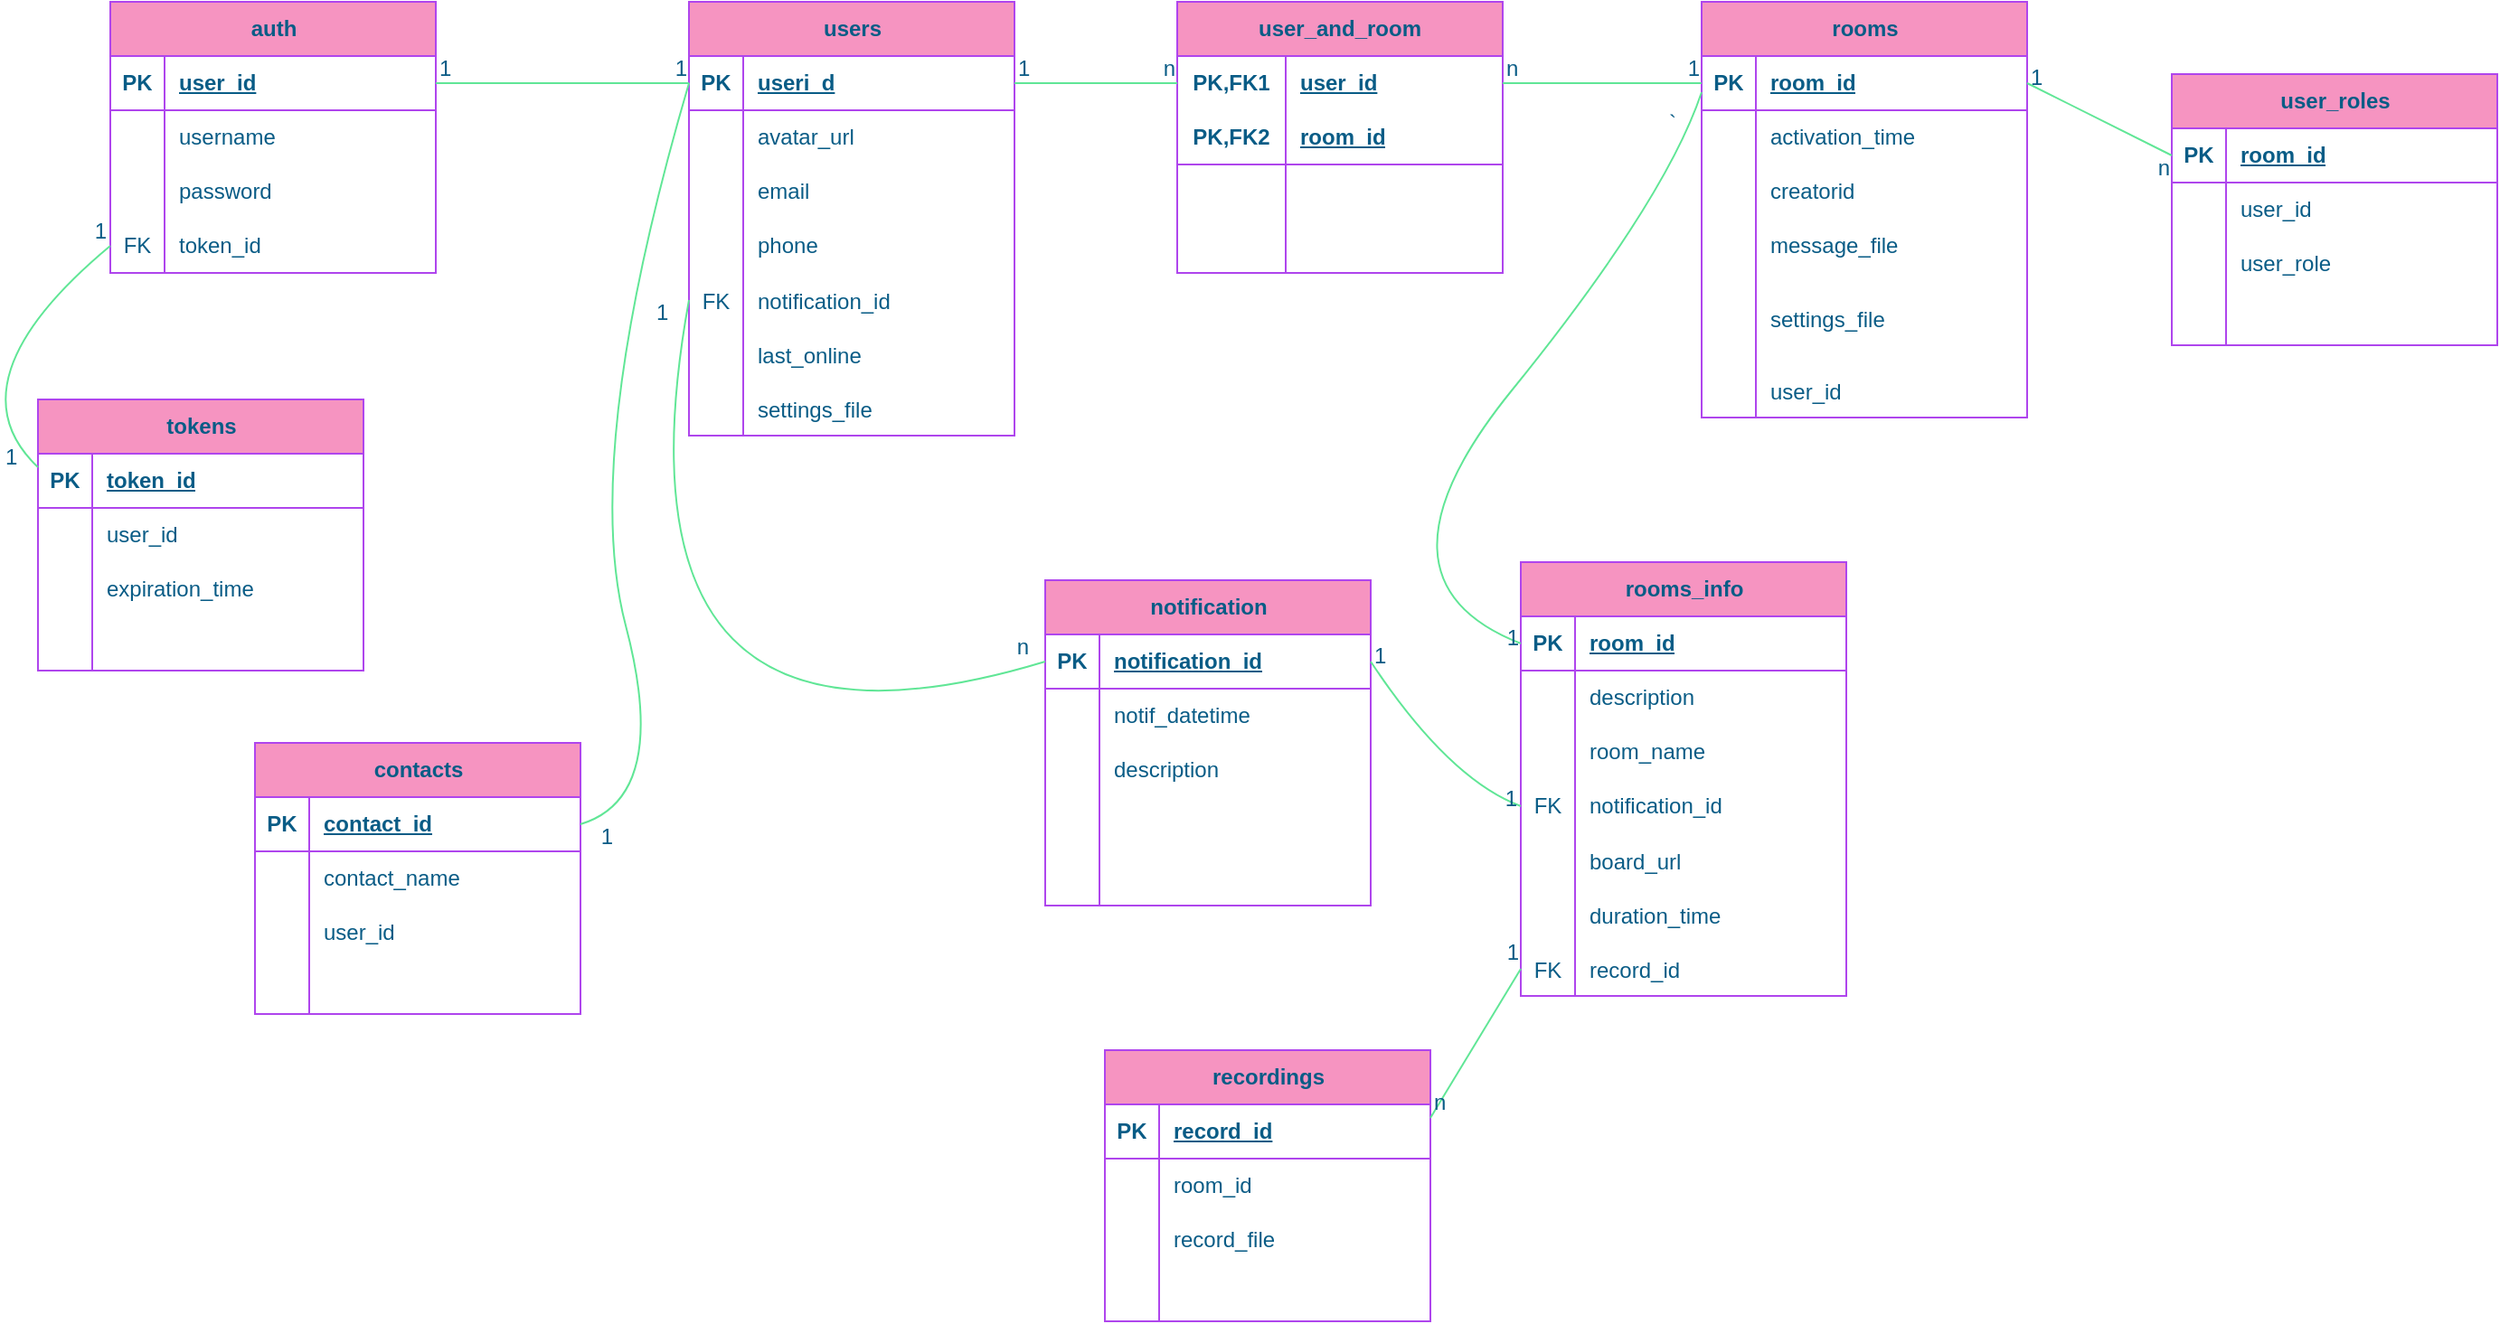 <mxfile version="28.2.5">
  <diagram name="Страница — 1" id="5D_jqjh0odhWUa_G4KrC">
    <mxGraphModel grid="1" page="1" gridSize="10" guides="1" tooltips="1" connect="1" arrows="1" fold="1" pageScale="1" pageWidth="583" pageHeight="827" math="0" shadow="0">
      <root>
        <object label="" userid="" id="0">
          <mxCell />
        </object>
        <mxCell id="1" parent="0" />
        <mxCell id="pCbtzU1wWQaKFdHnF9kW-10" value="auth" style="shape=table;startSize=30;container=1;collapsible=1;childLayout=tableLayout;fixedRows=1;rowLines=0;fontStyle=1;align=center;resizeLast=1;html=1;labelBackgroundColor=none;fillColor=#F694C1;strokeColor=#AF45ED;fontColor=#095C86;" vertex="1" parent="1">
          <mxGeometry x="310" y="50" width="180" height="150" as="geometry" />
        </mxCell>
        <mxCell id="pCbtzU1wWQaKFdHnF9kW-11" value="" style="shape=tableRow;horizontal=0;startSize=0;swimlaneHead=0;swimlaneBody=0;fillColor=none;collapsible=0;dropTarget=0;points=[[0,0.5],[1,0.5]];portConstraint=eastwest;top=0;left=0;right=0;bottom=1;labelBackgroundColor=none;strokeColor=#AF45ED;fontColor=#095C86;" vertex="1" parent="pCbtzU1wWQaKFdHnF9kW-10">
          <mxGeometry y="30" width="180" height="30" as="geometry" />
        </mxCell>
        <mxCell id="pCbtzU1wWQaKFdHnF9kW-12" value="PK" style="shape=partialRectangle;connectable=0;fillColor=none;top=0;left=0;bottom=0;right=0;fontStyle=1;overflow=hidden;whiteSpace=wrap;html=1;labelBackgroundColor=none;strokeColor=#AF45ED;fontColor=#095C86;" vertex="1" parent="pCbtzU1wWQaKFdHnF9kW-11">
          <mxGeometry width="30" height="30" as="geometry">
            <mxRectangle width="30" height="30" as="alternateBounds" />
          </mxGeometry>
        </mxCell>
        <mxCell id="pCbtzU1wWQaKFdHnF9kW-13" value="user_id" style="shape=partialRectangle;connectable=0;fillColor=none;top=0;left=0;bottom=0;right=0;align=left;spacingLeft=6;fontStyle=5;overflow=hidden;whiteSpace=wrap;html=1;labelBackgroundColor=none;strokeColor=#AF45ED;fontColor=#095C86;" vertex="1" parent="pCbtzU1wWQaKFdHnF9kW-11">
          <mxGeometry x="30" width="150" height="30" as="geometry">
            <mxRectangle width="150" height="30" as="alternateBounds" />
          </mxGeometry>
        </mxCell>
        <mxCell id="pCbtzU1wWQaKFdHnF9kW-14" value="" style="shape=tableRow;horizontal=0;startSize=0;swimlaneHead=0;swimlaneBody=0;fillColor=none;collapsible=0;dropTarget=0;points=[[0,0.5],[1,0.5]];portConstraint=eastwest;top=0;left=0;right=0;bottom=0;labelBackgroundColor=none;strokeColor=#AF45ED;fontColor=#095C86;" vertex="1" parent="pCbtzU1wWQaKFdHnF9kW-10">
          <mxGeometry y="60" width="180" height="30" as="geometry" />
        </mxCell>
        <mxCell id="pCbtzU1wWQaKFdHnF9kW-15" value="" style="shape=partialRectangle;connectable=0;fillColor=none;top=0;left=0;bottom=0;right=0;editable=1;overflow=hidden;whiteSpace=wrap;html=1;labelBackgroundColor=none;strokeColor=#AF45ED;fontColor=#095C86;" vertex="1" parent="pCbtzU1wWQaKFdHnF9kW-14">
          <mxGeometry width="30" height="30" as="geometry">
            <mxRectangle width="30" height="30" as="alternateBounds" />
          </mxGeometry>
        </mxCell>
        <mxCell id="pCbtzU1wWQaKFdHnF9kW-16" value="username" style="shape=partialRectangle;connectable=0;fillColor=none;top=0;left=0;bottom=0;right=0;align=left;spacingLeft=6;overflow=hidden;whiteSpace=wrap;html=1;labelBackgroundColor=none;strokeColor=#AF45ED;fontColor=#095C86;" vertex="1" parent="pCbtzU1wWQaKFdHnF9kW-14">
          <mxGeometry x="30" width="150" height="30" as="geometry">
            <mxRectangle width="150" height="30" as="alternateBounds" />
          </mxGeometry>
        </mxCell>
        <mxCell id="pCbtzU1wWQaKFdHnF9kW-17" value="" style="shape=tableRow;horizontal=0;startSize=0;swimlaneHead=0;swimlaneBody=0;fillColor=none;collapsible=0;dropTarget=0;points=[[0,0.5],[1,0.5]];portConstraint=eastwest;top=0;left=0;right=0;bottom=0;labelBackgroundColor=none;strokeColor=#AF45ED;fontColor=#095C86;" vertex="1" parent="pCbtzU1wWQaKFdHnF9kW-10">
          <mxGeometry y="90" width="180" height="30" as="geometry" />
        </mxCell>
        <mxCell id="pCbtzU1wWQaKFdHnF9kW-18" value="" style="shape=partialRectangle;connectable=0;fillColor=none;top=0;left=0;bottom=0;right=0;editable=1;overflow=hidden;whiteSpace=wrap;html=1;labelBackgroundColor=none;strokeColor=#AF45ED;fontColor=#095C86;" vertex="1" parent="pCbtzU1wWQaKFdHnF9kW-17">
          <mxGeometry width="30" height="30" as="geometry">
            <mxRectangle width="30" height="30" as="alternateBounds" />
          </mxGeometry>
        </mxCell>
        <mxCell id="pCbtzU1wWQaKFdHnF9kW-19" value="password" style="shape=partialRectangle;connectable=0;fillColor=none;top=0;left=0;bottom=0;right=0;align=left;spacingLeft=6;overflow=hidden;whiteSpace=wrap;html=1;labelBackgroundColor=none;strokeColor=#AF45ED;fontColor=#095C86;" vertex="1" parent="pCbtzU1wWQaKFdHnF9kW-17">
          <mxGeometry x="30" width="150" height="30" as="geometry">
            <mxRectangle width="150" height="30" as="alternateBounds" />
          </mxGeometry>
        </mxCell>
        <mxCell id="pCbtzU1wWQaKFdHnF9kW-20" value="" style="shape=tableRow;horizontal=0;startSize=0;swimlaneHead=0;swimlaneBody=0;fillColor=none;collapsible=0;dropTarget=0;points=[[0,0.5],[1,0.5]];portConstraint=eastwest;top=0;left=0;right=0;bottom=0;labelBackgroundColor=none;strokeColor=#AF45ED;fontColor=#095C86;" vertex="1" parent="pCbtzU1wWQaKFdHnF9kW-10">
          <mxGeometry y="120" width="180" height="30" as="geometry" />
        </mxCell>
        <mxCell id="pCbtzU1wWQaKFdHnF9kW-21" value="FK" style="shape=partialRectangle;connectable=0;fillColor=none;top=0;left=0;bottom=0;right=0;editable=1;overflow=hidden;whiteSpace=wrap;html=1;labelBackgroundColor=none;strokeColor=#AF45ED;fontColor=#095C86;" vertex="1" parent="pCbtzU1wWQaKFdHnF9kW-20">
          <mxGeometry width="30" height="30" as="geometry">
            <mxRectangle width="30" height="30" as="alternateBounds" />
          </mxGeometry>
        </mxCell>
        <mxCell id="pCbtzU1wWQaKFdHnF9kW-22" value="token_id" style="shape=partialRectangle;connectable=0;fillColor=none;top=0;left=0;bottom=0;right=0;align=left;spacingLeft=6;overflow=hidden;whiteSpace=wrap;html=1;labelBackgroundColor=none;strokeColor=#AF45ED;fontColor=#095C86;" vertex="1" parent="pCbtzU1wWQaKFdHnF9kW-20">
          <mxGeometry x="30" width="150" height="30" as="geometry">
            <mxRectangle width="150" height="30" as="alternateBounds" />
          </mxGeometry>
        </mxCell>
        <mxCell id="pCbtzU1wWQaKFdHnF9kW-26" value="users" style="shape=table;startSize=30;container=1;collapsible=1;childLayout=tableLayout;fixedRows=1;rowLines=0;fontStyle=1;align=center;resizeLast=1;html=1;labelBackgroundColor=none;fillColor=#F694C1;strokeColor=#AF45ED;fontColor=#095C86;" vertex="1" parent="1">
          <mxGeometry x="630" y="50" width="180" height="240" as="geometry" />
        </mxCell>
        <mxCell id="pCbtzU1wWQaKFdHnF9kW-27" value="" style="shape=tableRow;horizontal=0;startSize=0;swimlaneHead=0;swimlaneBody=0;fillColor=none;collapsible=0;dropTarget=0;points=[[0,0.5],[1,0.5]];portConstraint=eastwest;top=0;left=0;right=0;bottom=1;labelBackgroundColor=none;strokeColor=#AF45ED;fontColor=#095C86;" vertex="1" parent="pCbtzU1wWQaKFdHnF9kW-26">
          <mxGeometry y="30" width="180" height="30" as="geometry" />
        </mxCell>
        <mxCell id="pCbtzU1wWQaKFdHnF9kW-28" value="PK" style="shape=partialRectangle;connectable=0;fillColor=none;top=0;left=0;bottom=0;right=0;fontStyle=1;overflow=hidden;whiteSpace=wrap;html=1;labelBackgroundColor=none;strokeColor=#AF45ED;fontColor=#095C86;" vertex="1" parent="pCbtzU1wWQaKFdHnF9kW-27">
          <mxGeometry width="30" height="30" as="geometry">
            <mxRectangle width="30" height="30" as="alternateBounds" />
          </mxGeometry>
        </mxCell>
        <mxCell id="pCbtzU1wWQaKFdHnF9kW-29" value="useri_d" style="shape=partialRectangle;connectable=0;fillColor=none;top=0;left=0;bottom=0;right=0;align=left;spacingLeft=6;fontStyle=5;overflow=hidden;whiteSpace=wrap;html=1;labelBackgroundColor=none;strokeColor=#AF45ED;fontColor=#095C86;" vertex="1" parent="pCbtzU1wWQaKFdHnF9kW-27">
          <mxGeometry x="30" width="150" height="30" as="geometry">
            <mxRectangle width="150" height="30" as="alternateBounds" />
          </mxGeometry>
        </mxCell>
        <mxCell id="pCbtzU1wWQaKFdHnF9kW-30" value="" style="shape=tableRow;horizontal=0;startSize=0;swimlaneHead=0;swimlaneBody=0;fillColor=none;collapsible=0;dropTarget=0;points=[[0,0.5],[1,0.5]];portConstraint=eastwest;top=0;left=0;right=0;bottom=0;labelBackgroundColor=none;strokeColor=#AF45ED;fontColor=#095C86;" vertex="1" parent="pCbtzU1wWQaKFdHnF9kW-26">
          <mxGeometry y="60" width="180" height="30" as="geometry" />
        </mxCell>
        <mxCell id="pCbtzU1wWQaKFdHnF9kW-31" value="" style="shape=partialRectangle;connectable=0;fillColor=none;top=0;left=0;bottom=0;right=0;editable=1;overflow=hidden;whiteSpace=wrap;html=1;labelBackgroundColor=none;strokeColor=#AF45ED;fontColor=#095C86;" vertex="1" parent="pCbtzU1wWQaKFdHnF9kW-30">
          <mxGeometry width="30" height="30" as="geometry">
            <mxRectangle width="30" height="30" as="alternateBounds" />
          </mxGeometry>
        </mxCell>
        <mxCell id="pCbtzU1wWQaKFdHnF9kW-32" value="avatar_url" style="shape=partialRectangle;connectable=0;fillColor=none;top=0;left=0;bottom=0;right=0;align=left;spacingLeft=6;overflow=hidden;whiteSpace=wrap;html=1;labelBackgroundColor=none;strokeColor=#AF45ED;fontColor=#095C86;" vertex="1" parent="pCbtzU1wWQaKFdHnF9kW-30">
          <mxGeometry x="30" width="150" height="30" as="geometry">
            <mxRectangle width="150" height="30" as="alternateBounds" />
          </mxGeometry>
        </mxCell>
        <mxCell id="pCbtzU1wWQaKFdHnF9kW-33" value="" style="shape=tableRow;horizontal=0;startSize=0;swimlaneHead=0;swimlaneBody=0;fillColor=none;collapsible=0;dropTarget=0;points=[[0,0.5],[1,0.5]];portConstraint=eastwest;top=0;left=0;right=0;bottom=0;labelBackgroundColor=none;strokeColor=#AF45ED;fontColor=#095C86;" vertex="1" parent="pCbtzU1wWQaKFdHnF9kW-26">
          <mxGeometry y="90" width="180" height="30" as="geometry" />
        </mxCell>
        <mxCell id="pCbtzU1wWQaKFdHnF9kW-34" value="" style="shape=partialRectangle;connectable=0;fillColor=none;top=0;left=0;bottom=0;right=0;editable=1;overflow=hidden;whiteSpace=wrap;html=1;labelBackgroundColor=none;strokeColor=#AF45ED;fontColor=#095C86;" vertex="1" parent="pCbtzU1wWQaKFdHnF9kW-33">
          <mxGeometry width="30" height="30" as="geometry">
            <mxRectangle width="30" height="30" as="alternateBounds" />
          </mxGeometry>
        </mxCell>
        <mxCell id="pCbtzU1wWQaKFdHnF9kW-35" value="email" style="shape=partialRectangle;connectable=0;fillColor=none;top=0;left=0;bottom=0;right=0;align=left;spacingLeft=6;overflow=hidden;whiteSpace=wrap;html=1;labelBackgroundColor=none;strokeColor=#AF45ED;fontColor=#095C86;" vertex="1" parent="pCbtzU1wWQaKFdHnF9kW-33">
          <mxGeometry x="30" width="150" height="30" as="geometry">
            <mxRectangle width="150" height="30" as="alternateBounds" />
          </mxGeometry>
        </mxCell>
        <mxCell id="pCbtzU1wWQaKFdHnF9kW-36" value="" style="shape=tableRow;horizontal=0;startSize=0;swimlaneHead=0;swimlaneBody=0;fillColor=none;collapsible=0;dropTarget=0;points=[[0,0.5],[1,0.5]];portConstraint=eastwest;top=0;left=0;right=0;bottom=0;labelBackgroundColor=none;strokeColor=#AF45ED;fontColor=#095C86;" vertex="1" parent="pCbtzU1wWQaKFdHnF9kW-26">
          <mxGeometry y="120" width="180" height="30" as="geometry" />
        </mxCell>
        <mxCell id="pCbtzU1wWQaKFdHnF9kW-37" value="" style="shape=partialRectangle;connectable=0;fillColor=none;top=0;left=0;bottom=0;right=0;editable=1;overflow=hidden;whiteSpace=wrap;html=1;labelBackgroundColor=none;strokeColor=#AF45ED;fontColor=#095C86;" vertex="1" parent="pCbtzU1wWQaKFdHnF9kW-36">
          <mxGeometry width="30" height="30" as="geometry">
            <mxRectangle width="30" height="30" as="alternateBounds" />
          </mxGeometry>
        </mxCell>
        <mxCell id="pCbtzU1wWQaKFdHnF9kW-38" value="phone" style="shape=partialRectangle;connectable=0;fillColor=none;top=0;left=0;bottom=0;right=0;align=left;spacingLeft=6;overflow=hidden;whiteSpace=wrap;html=1;labelBackgroundColor=none;strokeColor=#AF45ED;fontColor=#095C86;" vertex="1" parent="pCbtzU1wWQaKFdHnF9kW-36">
          <mxGeometry x="30" width="150" height="30" as="geometry">
            <mxRectangle width="150" height="30" as="alternateBounds" />
          </mxGeometry>
        </mxCell>
        <mxCell id="g30UUew6JPNBPstpBWhH-136" value="" style="shape=tableRow;horizontal=0;startSize=0;swimlaneHead=0;swimlaneBody=0;fillColor=none;collapsible=0;dropTarget=0;points=[[0,0.5],[1,0.5]];portConstraint=eastwest;top=0;left=0;right=0;bottom=0;strokeColor=#AF45ED;fontColor=#095C86;" vertex="1" parent="pCbtzU1wWQaKFdHnF9kW-26">
          <mxGeometry y="150" width="180" height="30" as="geometry" />
        </mxCell>
        <mxCell id="g30UUew6JPNBPstpBWhH-137" value="FK" style="shape=partialRectangle;connectable=0;fillColor=none;top=0;left=0;bottom=0;right=0;editable=1;overflow=hidden;strokeColor=#AF45ED;fontColor=#095C86;" vertex="1" parent="g30UUew6JPNBPstpBWhH-136">
          <mxGeometry width="30" height="30" as="geometry">
            <mxRectangle width="30" height="30" as="alternateBounds" />
          </mxGeometry>
        </mxCell>
        <mxCell id="g30UUew6JPNBPstpBWhH-138" value="notification_id" style="shape=partialRectangle;connectable=0;fillColor=none;top=0;left=0;bottom=0;right=0;align=left;spacingLeft=6;overflow=hidden;strokeColor=#AF45ED;fontColor=#095C86;" vertex="1" parent="g30UUew6JPNBPstpBWhH-136">
          <mxGeometry x="30" width="150" height="30" as="geometry">
            <mxRectangle width="150" height="30" as="alternateBounds" />
          </mxGeometry>
        </mxCell>
        <mxCell id="pCbtzU1wWQaKFdHnF9kW-59" value="" style="shape=tableRow;horizontal=0;startSize=0;swimlaneHead=0;swimlaneBody=0;fillColor=none;collapsible=0;dropTarget=0;points=[[0,0.5],[1,0.5]];portConstraint=eastwest;top=0;left=0;right=0;bottom=0;labelBackgroundColor=none;strokeColor=#AF45ED;fontColor=#095C86;" vertex="1" parent="pCbtzU1wWQaKFdHnF9kW-26">
          <mxGeometry y="180" width="180" height="30" as="geometry" />
        </mxCell>
        <mxCell id="pCbtzU1wWQaKFdHnF9kW-60" value="" style="shape=partialRectangle;connectable=0;fillColor=none;top=0;left=0;bottom=0;right=0;editable=1;overflow=hidden;labelBackgroundColor=none;strokeColor=#AF45ED;fontColor=#095C86;" vertex="1" parent="pCbtzU1wWQaKFdHnF9kW-59">
          <mxGeometry width="30" height="30" as="geometry">
            <mxRectangle width="30" height="30" as="alternateBounds" />
          </mxGeometry>
        </mxCell>
        <mxCell id="pCbtzU1wWQaKFdHnF9kW-61" value="last_online" style="shape=partialRectangle;connectable=0;fillColor=none;top=0;left=0;bottom=0;right=0;align=left;spacingLeft=6;overflow=hidden;labelBackgroundColor=none;strokeColor=#AF45ED;fontColor=#095C86;" vertex="1" parent="pCbtzU1wWQaKFdHnF9kW-59">
          <mxGeometry x="30" width="150" height="30" as="geometry">
            <mxRectangle width="150" height="30" as="alternateBounds" />
          </mxGeometry>
        </mxCell>
        <mxCell id="pCbtzU1wWQaKFdHnF9kW-62" value="" style="shape=tableRow;horizontal=0;startSize=0;swimlaneHead=0;swimlaneBody=0;fillColor=none;collapsible=0;dropTarget=0;points=[[0,0.5],[1,0.5]];portConstraint=eastwest;top=0;left=0;right=0;bottom=0;labelBackgroundColor=none;strokeColor=#AF45ED;fontColor=#095C86;" vertex="1" parent="pCbtzU1wWQaKFdHnF9kW-26">
          <mxGeometry y="210" width="180" height="30" as="geometry" />
        </mxCell>
        <mxCell id="pCbtzU1wWQaKFdHnF9kW-63" value="" style="shape=partialRectangle;connectable=0;fillColor=none;top=0;left=0;bottom=0;right=0;editable=1;overflow=hidden;labelBackgroundColor=none;strokeColor=#AF45ED;fontColor=#095C86;" vertex="1" parent="pCbtzU1wWQaKFdHnF9kW-62">
          <mxGeometry width="30" height="30" as="geometry">
            <mxRectangle width="30" height="30" as="alternateBounds" />
          </mxGeometry>
        </mxCell>
        <mxCell id="pCbtzU1wWQaKFdHnF9kW-64" value="settings_file" style="shape=partialRectangle;connectable=0;fillColor=none;top=0;left=0;bottom=0;right=0;align=left;spacingLeft=6;overflow=hidden;labelBackgroundColor=none;strokeColor=#AF45ED;fontColor=#095C86;" vertex="1" parent="pCbtzU1wWQaKFdHnF9kW-62">
          <mxGeometry x="30" width="150" height="30" as="geometry">
            <mxRectangle width="150" height="30" as="alternateBounds" />
          </mxGeometry>
        </mxCell>
        <mxCell id="pCbtzU1wWQaKFdHnF9kW-78" value="contacts" style="shape=table;startSize=30;container=1;collapsible=1;childLayout=tableLayout;fixedRows=1;rowLines=0;fontStyle=1;align=center;resizeLast=1;html=1;labelBackgroundColor=none;fillColor=#F694C1;strokeColor=#AF45ED;fontColor=#095C86;" vertex="1" parent="1">
          <mxGeometry x="390" y="460" width="180" height="150" as="geometry" />
        </mxCell>
        <mxCell id="pCbtzU1wWQaKFdHnF9kW-79" value="" style="shape=tableRow;horizontal=0;startSize=0;swimlaneHead=0;swimlaneBody=0;fillColor=none;collapsible=0;dropTarget=0;points=[[0,0.5],[1,0.5]];portConstraint=eastwest;top=0;left=0;right=0;bottom=1;labelBackgroundColor=none;strokeColor=#AF45ED;fontColor=#095C86;" vertex="1" parent="pCbtzU1wWQaKFdHnF9kW-78">
          <mxGeometry y="30" width="180" height="30" as="geometry" />
        </mxCell>
        <mxCell id="pCbtzU1wWQaKFdHnF9kW-80" value="PK" style="shape=partialRectangle;connectable=0;fillColor=none;top=0;left=0;bottom=0;right=0;fontStyle=1;overflow=hidden;whiteSpace=wrap;html=1;labelBackgroundColor=none;strokeColor=#AF45ED;fontColor=#095C86;" vertex="1" parent="pCbtzU1wWQaKFdHnF9kW-79">
          <mxGeometry width="30" height="30" as="geometry">
            <mxRectangle width="30" height="30" as="alternateBounds" />
          </mxGeometry>
        </mxCell>
        <mxCell id="pCbtzU1wWQaKFdHnF9kW-81" value="contact_id" style="shape=partialRectangle;connectable=0;fillColor=none;top=0;left=0;bottom=0;right=0;align=left;spacingLeft=6;fontStyle=5;overflow=hidden;whiteSpace=wrap;html=1;labelBackgroundColor=none;strokeColor=#AF45ED;fontColor=#095C86;" vertex="1" parent="pCbtzU1wWQaKFdHnF9kW-79">
          <mxGeometry x="30" width="150" height="30" as="geometry">
            <mxRectangle width="150" height="30" as="alternateBounds" />
          </mxGeometry>
        </mxCell>
        <mxCell id="pCbtzU1wWQaKFdHnF9kW-82" value="" style="shape=tableRow;horizontal=0;startSize=0;swimlaneHead=0;swimlaneBody=0;fillColor=none;collapsible=0;dropTarget=0;points=[[0,0.5],[1,0.5]];portConstraint=eastwest;top=0;left=0;right=0;bottom=0;labelBackgroundColor=none;strokeColor=#AF45ED;fontColor=#095C86;" vertex="1" parent="pCbtzU1wWQaKFdHnF9kW-78">
          <mxGeometry y="60" width="180" height="30" as="geometry" />
        </mxCell>
        <mxCell id="pCbtzU1wWQaKFdHnF9kW-83" value="" style="shape=partialRectangle;connectable=0;fillColor=none;top=0;left=0;bottom=0;right=0;editable=1;overflow=hidden;whiteSpace=wrap;html=1;labelBackgroundColor=none;strokeColor=#AF45ED;fontColor=#095C86;" vertex="1" parent="pCbtzU1wWQaKFdHnF9kW-82">
          <mxGeometry width="30" height="30" as="geometry">
            <mxRectangle width="30" height="30" as="alternateBounds" />
          </mxGeometry>
        </mxCell>
        <mxCell id="pCbtzU1wWQaKFdHnF9kW-84" value="contact_name" style="shape=partialRectangle;connectable=0;fillColor=none;top=0;left=0;bottom=0;right=0;align=left;spacingLeft=6;overflow=hidden;whiteSpace=wrap;html=1;labelBackgroundColor=none;strokeColor=#AF45ED;fontColor=#095C86;" vertex="1" parent="pCbtzU1wWQaKFdHnF9kW-82">
          <mxGeometry x="30" width="150" height="30" as="geometry">
            <mxRectangle width="150" height="30" as="alternateBounds" />
          </mxGeometry>
        </mxCell>
        <mxCell id="pCbtzU1wWQaKFdHnF9kW-85" value="" style="shape=tableRow;horizontal=0;startSize=0;swimlaneHead=0;swimlaneBody=0;fillColor=none;collapsible=0;dropTarget=0;points=[[0,0.5],[1,0.5]];portConstraint=eastwest;top=0;left=0;right=0;bottom=0;labelBackgroundColor=none;strokeColor=#AF45ED;fontColor=#095C86;" vertex="1" parent="pCbtzU1wWQaKFdHnF9kW-78">
          <mxGeometry y="90" width="180" height="30" as="geometry" />
        </mxCell>
        <mxCell id="pCbtzU1wWQaKFdHnF9kW-86" value="" style="shape=partialRectangle;connectable=0;fillColor=none;top=0;left=0;bottom=0;right=0;editable=1;overflow=hidden;whiteSpace=wrap;html=1;labelBackgroundColor=none;strokeColor=#AF45ED;fontColor=#095C86;" vertex="1" parent="pCbtzU1wWQaKFdHnF9kW-85">
          <mxGeometry width="30" height="30" as="geometry">
            <mxRectangle width="30" height="30" as="alternateBounds" />
          </mxGeometry>
        </mxCell>
        <mxCell id="pCbtzU1wWQaKFdHnF9kW-87" value="user_id" style="shape=partialRectangle;connectable=0;fillColor=none;top=0;left=0;bottom=0;right=0;align=left;spacingLeft=6;overflow=hidden;whiteSpace=wrap;html=1;labelBackgroundColor=none;strokeColor=#AF45ED;fontColor=#095C86;" vertex="1" parent="pCbtzU1wWQaKFdHnF9kW-85">
          <mxGeometry x="30" width="150" height="30" as="geometry">
            <mxRectangle width="150" height="30" as="alternateBounds" />
          </mxGeometry>
        </mxCell>
        <mxCell id="pCbtzU1wWQaKFdHnF9kW-88" value="" style="shape=tableRow;horizontal=0;startSize=0;swimlaneHead=0;swimlaneBody=0;fillColor=none;collapsible=0;dropTarget=0;points=[[0,0.5],[1,0.5]];portConstraint=eastwest;top=0;left=0;right=0;bottom=0;labelBackgroundColor=none;strokeColor=#AF45ED;fontColor=#095C86;" vertex="1" parent="pCbtzU1wWQaKFdHnF9kW-78">
          <mxGeometry y="120" width="180" height="30" as="geometry" />
        </mxCell>
        <mxCell id="pCbtzU1wWQaKFdHnF9kW-89" value="" style="shape=partialRectangle;connectable=0;fillColor=none;top=0;left=0;bottom=0;right=0;editable=1;overflow=hidden;whiteSpace=wrap;html=1;labelBackgroundColor=none;strokeColor=#AF45ED;fontColor=#095C86;" vertex="1" parent="pCbtzU1wWQaKFdHnF9kW-88">
          <mxGeometry width="30" height="30" as="geometry">
            <mxRectangle width="30" height="30" as="alternateBounds" />
          </mxGeometry>
        </mxCell>
        <mxCell id="pCbtzU1wWQaKFdHnF9kW-90" value="" style="shape=partialRectangle;connectable=0;fillColor=none;top=0;left=0;bottom=0;right=0;align=left;spacingLeft=6;overflow=hidden;whiteSpace=wrap;html=1;labelBackgroundColor=none;strokeColor=#AF45ED;fontColor=#095C86;" vertex="1" parent="pCbtzU1wWQaKFdHnF9kW-88">
          <mxGeometry x="30" width="150" height="30" as="geometry">
            <mxRectangle width="150" height="30" as="alternateBounds" />
          </mxGeometry>
        </mxCell>
        <mxCell id="pCbtzU1wWQaKFdHnF9kW-111" value="rooms_info" style="shape=table;startSize=30;container=1;collapsible=1;childLayout=tableLayout;fixedRows=1;rowLines=0;fontStyle=1;align=center;resizeLast=1;html=1;labelBackgroundColor=none;fillColor=#F694C1;strokeColor=#AF45ED;fontColor=#095C86;" vertex="1" parent="1">
          <mxGeometry x="1090" y="360" width="180" height="240" as="geometry" />
        </mxCell>
        <mxCell id="pCbtzU1wWQaKFdHnF9kW-112" value="" style="shape=tableRow;horizontal=0;startSize=0;swimlaneHead=0;swimlaneBody=0;fillColor=none;collapsible=0;dropTarget=0;points=[[0,0.5],[1,0.5]];portConstraint=eastwest;top=0;left=0;right=0;bottom=1;labelBackgroundColor=none;strokeColor=#AF45ED;fontColor=#095C86;" vertex="1" parent="pCbtzU1wWQaKFdHnF9kW-111">
          <mxGeometry y="30" width="180" height="30" as="geometry" />
        </mxCell>
        <mxCell id="pCbtzU1wWQaKFdHnF9kW-113" value="PK" style="shape=partialRectangle;connectable=0;fillColor=none;top=0;left=0;bottom=0;right=0;fontStyle=1;overflow=hidden;whiteSpace=wrap;html=1;labelBackgroundColor=none;strokeColor=#AF45ED;fontColor=#095C86;" vertex="1" parent="pCbtzU1wWQaKFdHnF9kW-112">
          <mxGeometry width="30" height="30" as="geometry">
            <mxRectangle width="30" height="30" as="alternateBounds" />
          </mxGeometry>
        </mxCell>
        <mxCell id="pCbtzU1wWQaKFdHnF9kW-114" value="room_id" style="shape=partialRectangle;connectable=0;fillColor=none;top=0;left=0;bottom=0;right=0;align=left;spacingLeft=6;fontStyle=5;overflow=hidden;whiteSpace=wrap;html=1;labelBackgroundColor=none;strokeColor=#AF45ED;fontColor=#095C86;" vertex="1" parent="pCbtzU1wWQaKFdHnF9kW-112">
          <mxGeometry x="30" width="150" height="30" as="geometry">
            <mxRectangle width="150" height="30" as="alternateBounds" />
          </mxGeometry>
        </mxCell>
        <mxCell id="pCbtzU1wWQaKFdHnF9kW-115" value="" style="shape=tableRow;horizontal=0;startSize=0;swimlaneHead=0;swimlaneBody=0;fillColor=none;collapsible=0;dropTarget=0;points=[[0,0.5],[1,0.5]];portConstraint=eastwest;top=0;left=0;right=0;bottom=0;labelBackgroundColor=none;strokeColor=#AF45ED;fontColor=#095C86;" vertex="1" parent="pCbtzU1wWQaKFdHnF9kW-111">
          <mxGeometry y="60" width="180" height="30" as="geometry" />
        </mxCell>
        <mxCell id="pCbtzU1wWQaKFdHnF9kW-116" value="" style="shape=partialRectangle;connectable=0;fillColor=none;top=0;left=0;bottom=0;right=0;editable=1;overflow=hidden;whiteSpace=wrap;html=1;labelBackgroundColor=none;strokeColor=#AF45ED;fontColor=#095C86;" vertex="1" parent="pCbtzU1wWQaKFdHnF9kW-115">
          <mxGeometry width="30" height="30" as="geometry">
            <mxRectangle width="30" height="30" as="alternateBounds" />
          </mxGeometry>
        </mxCell>
        <mxCell id="pCbtzU1wWQaKFdHnF9kW-117" value="description" style="shape=partialRectangle;connectable=0;fillColor=none;top=0;left=0;bottom=0;right=0;align=left;spacingLeft=6;overflow=hidden;whiteSpace=wrap;html=1;labelBackgroundColor=none;strokeColor=#AF45ED;fontColor=#095C86;" vertex="1" parent="pCbtzU1wWQaKFdHnF9kW-115">
          <mxGeometry x="30" width="150" height="30" as="geometry">
            <mxRectangle width="150" height="30" as="alternateBounds" />
          </mxGeometry>
        </mxCell>
        <mxCell id="pCbtzU1wWQaKFdHnF9kW-118" value="" style="shape=tableRow;horizontal=0;startSize=0;swimlaneHead=0;swimlaneBody=0;fillColor=none;collapsible=0;dropTarget=0;points=[[0,0.5],[1,0.5]];portConstraint=eastwest;top=0;left=0;right=0;bottom=0;labelBackgroundColor=none;strokeColor=#AF45ED;fontColor=#095C86;" vertex="1" parent="pCbtzU1wWQaKFdHnF9kW-111">
          <mxGeometry y="90" width="180" height="30" as="geometry" />
        </mxCell>
        <mxCell id="pCbtzU1wWQaKFdHnF9kW-119" value="" style="shape=partialRectangle;connectable=0;fillColor=none;top=0;left=0;bottom=0;right=0;editable=1;overflow=hidden;whiteSpace=wrap;html=1;labelBackgroundColor=none;strokeColor=#AF45ED;fontColor=#095C86;" vertex="1" parent="pCbtzU1wWQaKFdHnF9kW-118">
          <mxGeometry width="30" height="30" as="geometry">
            <mxRectangle width="30" height="30" as="alternateBounds" />
          </mxGeometry>
        </mxCell>
        <mxCell id="pCbtzU1wWQaKFdHnF9kW-120" value="room_name" style="shape=partialRectangle;connectable=0;fillColor=none;top=0;left=0;bottom=0;right=0;align=left;spacingLeft=6;overflow=hidden;whiteSpace=wrap;html=1;labelBackgroundColor=none;strokeColor=#AF45ED;fontColor=#095C86;" vertex="1" parent="pCbtzU1wWQaKFdHnF9kW-118">
          <mxGeometry x="30" width="150" height="30" as="geometry">
            <mxRectangle width="150" height="30" as="alternateBounds" />
          </mxGeometry>
        </mxCell>
        <mxCell id="pCbtzU1wWQaKFdHnF9kW-121" value="" style="shape=tableRow;horizontal=0;startSize=0;swimlaneHead=0;swimlaneBody=0;fillColor=none;collapsible=0;dropTarget=0;points=[[0,0.5],[1,0.5]];portConstraint=eastwest;top=0;left=0;right=0;bottom=0;labelBackgroundColor=none;strokeColor=#AF45ED;fontColor=#095C86;" vertex="1" parent="pCbtzU1wWQaKFdHnF9kW-111">
          <mxGeometry y="120" width="180" height="30" as="geometry" />
        </mxCell>
        <mxCell id="pCbtzU1wWQaKFdHnF9kW-122" value="FK" style="shape=partialRectangle;connectable=0;fillColor=none;top=0;left=0;bottom=0;right=0;editable=1;overflow=hidden;whiteSpace=wrap;html=1;labelBackgroundColor=none;strokeColor=#AF45ED;fontColor=#095C86;" vertex="1" parent="pCbtzU1wWQaKFdHnF9kW-121">
          <mxGeometry width="30" height="30" as="geometry">
            <mxRectangle width="30" height="30" as="alternateBounds" />
          </mxGeometry>
        </mxCell>
        <mxCell id="pCbtzU1wWQaKFdHnF9kW-123" value="notification_id" style="shape=partialRectangle;connectable=0;fillColor=none;top=0;left=0;bottom=0;right=0;align=left;spacingLeft=6;overflow=hidden;whiteSpace=wrap;html=1;labelBackgroundColor=none;strokeColor=#AF45ED;fontColor=#095C86;" vertex="1" parent="pCbtzU1wWQaKFdHnF9kW-121">
          <mxGeometry x="30" width="150" height="30" as="geometry">
            <mxRectangle width="150" height="30" as="alternateBounds" />
          </mxGeometry>
        </mxCell>
        <mxCell id="g30UUew6JPNBPstpBWhH-1" value="" style="shape=tableRow;horizontal=0;startSize=0;swimlaneHead=0;swimlaneBody=0;fillColor=none;collapsible=0;dropTarget=0;points=[[0,0.5],[1,0.5]];portConstraint=eastwest;top=0;left=0;right=0;bottom=0;labelBackgroundColor=none;strokeColor=#AF45ED;fontColor=#095C86;" vertex="1" parent="pCbtzU1wWQaKFdHnF9kW-111">
          <mxGeometry y="150" width="180" height="30" as="geometry" />
        </mxCell>
        <mxCell id="g30UUew6JPNBPstpBWhH-2" value="" style="shape=partialRectangle;connectable=0;fillColor=none;top=0;left=0;bottom=0;right=0;editable=1;overflow=hidden;labelBackgroundColor=none;strokeColor=#AF45ED;fontColor=#095C86;" vertex="1" parent="g30UUew6JPNBPstpBWhH-1">
          <mxGeometry width="30" height="30" as="geometry">
            <mxRectangle width="30" height="30" as="alternateBounds" />
          </mxGeometry>
        </mxCell>
        <mxCell id="g30UUew6JPNBPstpBWhH-3" value="board_url" style="shape=partialRectangle;connectable=0;fillColor=none;top=0;left=0;bottom=0;right=0;align=left;spacingLeft=6;overflow=hidden;labelBackgroundColor=none;strokeColor=#AF45ED;fontColor=#095C86;" vertex="1" parent="g30UUew6JPNBPstpBWhH-1">
          <mxGeometry x="30" width="150" height="30" as="geometry">
            <mxRectangle width="150" height="30" as="alternateBounds" />
          </mxGeometry>
        </mxCell>
        <mxCell id="pCbtzU1wWQaKFdHnF9kW-124" value="" style="shape=tableRow;horizontal=0;startSize=0;swimlaneHead=0;swimlaneBody=0;fillColor=none;collapsible=0;dropTarget=0;points=[[0,0.5],[1,0.5]];portConstraint=eastwest;top=0;left=0;right=0;bottom=0;labelBackgroundColor=none;strokeColor=#AF45ED;fontColor=#095C86;" vertex="1" parent="pCbtzU1wWQaKFdHnF9kW-111">
          <mxGeometry y="180" width="180" height="30" as="geometry" />
        </mxCell>
        <mxCell id="pCbtzU1wWQaKFdHnF9kW-125" value="" style="shape=partialRectangle;connectable=0;fillColor=none;top=0;left=0;bottom=0;right=0;editable=1;overflow=hidden;labelBackgroundColor=none;strokeColor=#AF45ED;fontColor=#095C86;" vertex="1" parent="pCbtzU1wWQaKFdHnF9kW-124">
          <mxGeometry width="30" height="30" as="geometry">
            <mxRectangle width="30" height="30" as="alternateBounds" />
          </mxGeometry>
        </mxCell>
        <mxCell id="pCbtzU1wWQaKFdHnF9kW-126" value="duration_time" style="shape=partialRectangle;connectable=0;fillColor=none;top=0;left=0;bottom=0;right=0;align=left;spacingLeft=6;overflow=hidden;labelBackgroundColor=none;strokeColor=#AF45ED;fontColor=#095C86;" vertex="1" parent="pCbtzU1wWQaKFdHnF9kW-124">
          <mxGeometry x="30" width="150" height="30" as="geometry">
            <mxRectangle width="150" height="30" as="alternateBounds" />
          </mxGeometry>
        </mxCell>
        <mxCell id="g30UUew6JPNBPstpBWhH-58" value="" style="shape=tableRow;horizontal=0;startSize=0;swimlaneHead=0;swimlaneBody=0;fillColor=none;collapsible=0;dropTarget=0;points=[[0,0.5],[1,0.5]];portConstraint=eastwest;top=0;left=0;right=0;bottom=0;labelBackgroundColor=none;strokeColor=#AF45ED;fontColor=#095C86;" vertex="1" parent="pCbtzU1wWQaKFdHnF9kW-111">
          <mxGeometry y="210" width="180" height="30" as="geometry" />
        </mxCell>
        <mxCell id="g30UUew6JPNBPstpBWhH-59" value="FK" style="shape=partialRectangle;connectable=0;fillColor=none;top=0;left=0;bottom=0;right=0;editable=1;overflow=hidden;labelBackgroundColor=none;strokeColor=#AF45ED;fontColor=#095C86;" vertex="1" parent="g30UUew6JPNBPstpBWhH-58">
          <mxGeometry width="30" height="30" as="geometry">
            <mxRectangle width="30" height="30" as="alternateBounds" />
          </mxGeometry>
        </mxCell>
        <mxCell id="g30UUew6JPNBPstpBWhH-60" value="record_id" style="shape=partialRectangle;connectable=0;fillColor=none;top=0;left=0;bottom=0;right=0;align=left;spacingLeft=6;overflow=hidden;labelBackgroundColor=none;strokeColor=#AF45ED;fontColor=#095C86;" vertex="1" parent="g30UUew6JPNBPstpBWhH-58">
          <mxGeometry x="30" width="150" height="30" as="geometry">
            <mxRectangle width="150" height="30" as="alternateBounds" />
          </mxGeometry>
        </mxCell>
        <mxCell id="pCbtzU1wWQaKFdHnF9kW-92" value="rooms" style="shape=table;startSize=30;container=1;collapsible=1;childLayout=tableLayout;fixedRows=1;rowLines=0;fontStyle=1;align=center;resizeLast=1;html=1;labelBackgroundColor=none;fillColor=#F694C1;strokeColor=#AF45ED;fontColor=#095C86;" vertex="1" parent="1">
          <mxGeometry x="1190" y="50" width="180" height="230" as="geometry" />
        </mxCell>
        <mxCell id="pCbtzU1wWQaKFdHnF9kW-93" value="" style="shape=tableRow;horizontal=0;startSize=0;swimlaneHead=0;swimlaneBody=0;fillColor=none;collapsible=0;dropTarget=0;points=[[0,0.5],[1,0.5]];portConstraint=eastwest;top=0;left=0;right=0;bottom=1;labelBackgroundColor=none;strokeColor=#AF45ED;fontColor=#095C86;" vertex="1" parent="pCbtzU1wWQaKFdHnF9kW-92">
          <mxGeometry y="30" width="180" height="30" as="geometry" />
        </mxCell>
        <mxCell id="pCbtzU1wWQaKFdHnF9kW-94" value="PK" style="shape=partialRectangle;connectable=0;fillColor=none;top=0;left=0;bottom=0;right=0;fontStyle=1;overflow=hidden;whiteSpace=wrap;html=1;labelBackgroundColor=none;strokeColor=#AF45ED;fontColor=#095C86;" vertex="1" parent="pCbtzU1wWQaKFdHnF9kW-93">
          <mxGeometry width="30" height="30" as="geometry">
            <mxRectangle width="30" height="30" as="alternateBounds" />
          </mxGeometry>
        </mxCell>
        <mxCell id="pCbtzU1wWQaKFdHnF9kW-95" value="room_id" style="shape=partialRectangle;connectable=0;fillColor=none;top=0;left=0;bottom=0;right=0;align=left;spacingLeft=6;fontStyle=5;overflow=hidden;whiteSpace=wrap;html=1;labelBackgroundColor=none;strokeColor=#AF45ED;fontColor=#095C86;" vertex="1" parent="pCbtzU1wWQaKFdHnF9kW-93">
          <mxGeometry x="30" width="150" height="30" as="geometry">
            <mxRectangle width="150" height="30" as="alternateBounds" />
          </mxGeometry>
        </mxCell>
        <mxCell id="pCbtzU1wWQaKFdHnF9kW-96" value="" style="shape=tableRow;horizontal=0;startSize=0;swimlaneHead=0;swimlaneBody=0;fillColor=none;collapsible=0;dropTarget=0;points=[[0,0.5],[1,0.5]];portConstraint=eastwest;top=0;left=0;right=0;bottom=0;labelBackgroundColor=none;strokeColor=#AF45ED;fontColor=#095C86;" vertex="1" parent="pCbtzU1wWQaKFdHnF9kW-92">
          <mxGeometry y="60" width="180" height="30" as="geometry" />
        </mxCell>
        <mxCell id="pCbtzU1wWQaKFdHnF9kW-97" value="" style="shape=partialRectangle;connectable=0;fillColor=none;top=0;left=0;bottom=0;right=0;editable=1;overflow=hidden;whiteSpace=wrap;html=1;labelBackgroundColor=none;strokeColor=#AF45ED;fontColor=#095C86;" vertex="1" parent="pCbtzU1wWQaKFdHnF9kW-96">
          <mxGeometry width="30" height="30" as="geometry">
            <mxRectangle width="30" height="30" as="alternateBounds" />
          </mxGeometry>
        </mxCell>
        <mxCell id="pCbtzU1wWQaKFdHnF9kW-98" value="activation_time" style="shape=partialRectangle;connectable=0;fillColor=none;top=0;left=0;bottom=0;right=0;align=left;spacingLeft=6;overflow=hidden;whiteSpace=wrap;html=1;labelBackgroundColor=none;strokeColor=#AF45ED;fontColor=#095C86;" vertex="1" parent="pCbtzU1wWQaKFdHnF9kW-96">
          <mxGeometry x="30" width="150" height="30" as="geometry">
            <mxRectangle width="150" height="30" as="alternateBounds" />
          </mxGeometry>
        </mxCell>
        <mxCell id="pCbtzU1wWQaKFdHnF9kW-99" value="" style="shape=tableRow;horizontal=0;startSize=0;swimlaneHead=0;swimlaneBody=0;fillColor=none;collapsible=0;dropTarget=0;points=[[0,0.5],[1,0.5]];portConstraint=eastwest;top=0;left=0;right=0;bottom=0;labelBackgroundColor=none;strokeColor=#AF45ED;fontColor=#095C86;" vertex="1" parent="pCbtzU1wWQaKFdHnF9kW-92">
          <mxGeometry y="90" width="180" height="30" as="geometry" />
        </mxCell>
        <mxCell id="pCbtzU1wWQaKFdHnF9kW-100" value="" style="shape=partialRectangle;connectable=0;fillColor=none;top=0;left=0;bottom=0;right=0;editable=1;overflow=hidden;whiteSpace=wrap;html=1;labelBackgroundColor=none;strokeColor=#AF45ED;fontColor=#095C86;" vertex="1" parent="pCbtzU1wWQaKFdHnF9kW-99">
          <mxGeometry width="30" height="30" as="geometry">
            <mxRectangle width="30" height="30" as="alternateBounds" />
          </mxGeometry>
        </mxCell>
        <mxCell id="pCbtzU1wWQaKFdHnF9kW-101" value="creatorid" style="shape=partialRectangle;connectable=0;fillColor=none;top=0;left=0;bottom=0;right=0;align=left;spacingLeft=6;overflow=hidden;whiteSpace=wrap;html=1;labelBackgroundColor=none;strokeColor=#AF45ED;fontColor=#095C86;" vertex="1" parent="pCbtzU1wWQaKFdHnF9kW-99">
          <mxGeometry x="30" width="150" height="30" as="geometry">
            <mxRectangle width="150" height="30" as="alternateBounds" />
          </mxGeometry>
        </mxCell>
        <mxCell id="pCbtzU1wWQaKFdHnF9kW-102" value="" style="shape=tableRow;horizontal=0;startSize=0;swimlaneHead=0;swimlaneBody=0;fillColor=none;collapsible=0;dropTarget=0;points=[[0,0.5],[1,0.5]];portConstraint=eastwest;top=0;left=0;right=0;bottom=0;labelBackgroundColor=none;strokeColor=#AF45ED;fontColor=#095C86;" vertex="1" parent="pCbtzU1wWQaKFdHnF9kW-92">
          <mxGeometry y="120" width="180" height="30" as="geometry" />
        </mxCell>
        <mxCell id="pCbtzU1wWQaKFdHnF9kW-103" value="" style="shape=partialRectangle;connectable=0;fillColor=none;top=0;left=0;bottom=0;right=0;editable=1;overflow=hidden;whiteSpace=wrap;html=1;labelBackgroundColor=none;strokeColor=#AF45ED;fontColor=#095C86;" vertex="1" parent="pCbtzU1wWQaKFdHnF9kW-102">
          <mxGeometry width="30" height="30" as="geometry">
            <mxRectangle width="30" height="30" as="alternateBounds" />
          </mxGeometry>
        </mxCell>
        <mxCell id="pCbtzU1wWQaKFdHnF9kW-104" value="message_file" style="shape=partialRectangle;connectable=0;fillColor=none;top=0;left=0;bottom=0;right=0;align=left;spacingLeft=6;overflow=hidden;whiteSpace=wrap;html=1;labelBackgroundColor=none;strokeColor=#AF45ED;fontColor=#095C86;" vertex="1" parent="pCbtzU1wWQaKFdHnF9kW-102">
          <mxGeometry x="30" width="150" height="30" as="geometry">
            <mxRectangle width="150" height="30" as="alternateBounds" />
          </mxGeometry>
        </mxCell>
        <mxCell id="pCbtzU1wWQaKFdHnF9kW-105" value="" style="shape=tableRow;horizontal=0;startSize=0;swimlaneHead=0;swimlaneBody=0;fillColor=none;collapsible=0;dropTarget=0;points=[[0,0.5],[1,0.5]];portConstraint=eastwest;top=0;left=0;right=0;bottom=0;labelBackgroundColor=none;strokeColor=#AF45ED;fontColor=#095C86;" vertex="1" parent="pCbtzU1wWQaKFdHnF9kW-92">
          <mxGeometry y="150" width="180" height="50" as="geometry" />
        </mxCell>
        <mxCell id="pCbtzU1wWQaKFdHnF9kW-106" value="" style="shape=partialRectangle;connectable=0;fillColor=none;top=0;left=0;bottom=0;right=0;editable=1;overflow=hidden;labelBackgroundColor=none;strokeColor=#AF45ED;fontColor=#095C86;" vertex="1" parent="pCbtzU1wWQaKFdHnF9kW-105">
          <mxGeometry width="30" height="50" as="geometry">
            <mxRectangle width="30" height="50" as="alternateBounds" />
          </mxGeometry>
        </mxCell>
        <mxCell id="pCbtzU1wWQaKFdHnF9kW-107" value="settings_file" style="shape=partialRectangle;connectable=0;fillColor=none;top=0;left=0;bottom=0;right=0;align=left;spacingLeft=6;overflow=hidden;labelBackgroundColor=none;strokeColor=#AF45ED;fontColor=#095C86;" vertex="1" parent="pCbtzU1wWQaKFdHnF9kW-105">
          <mxGeometry x="30" width="150" height="50" as="geometry">
            <mxRectangle width="150" height="50" as="alternateBounds" />
          </mxGeometry>
        </mxCell>
        <mxCell id="g30UUew6JPNBPstpBWhH-63" value="" style="shape=tableRow;horizontal=0;startSize=0;swimlaneHead=0;swimlaneBody=0;fillColor=none;collapsible=0;dropTarget=0;points=[[0,0.5],[1,0.5]];portConstraint=eastwest;top=0;left=0;right=0;bottom=0;labelBackgroundColor=none;strokeColor=#AF45ED;fontColor=#095C86;" vertex="1" parent="pCbtzU1wWQaKFdHnF9kW-92">
          <mxGeometry y="200" width="180" height="30" as="geometry" />
        </mxCell>
        <mxCell id="g30UUew6JPNBPstpBWhH-64" value="" style="shape=partialRectangle;connectable=0;fillColor=none;top=0;left=0;bottom=0;right=0;editable=1;overflow=hidden;labelBackgroundColor=none;strokeColor=#AF45ED;fontColor=#095C86;" vertex="1" parent="g30UUew6JPNBPstpBWhH-63">
          <mxGeometry width="30" height="30" as="geometry">
            <mxRectangle width="30" height="30" as="alternateBounds" />
          </mxGeometry>
        </mxCell>
        <mxCell id="g30UUew6JPNBPstpBWhH-65" value="user_id" style="shape=partialRectangle;connectable=0;fillColor=none;top=0;left=0;bottom=0;right=0;align=left;spacingLeft=6;overflow=hidden;labelBackgroundColor=none;strokeColor=#AF45ED;fontColor=#095C86;" vertex="1" parent="g30UUew6JPNBPstpBWhH-63">
          <mxGeometry x="30" width="150" height="30" as="geometry">
            <mxRectangle width="150" height="30" as="alternateBounds" />
          </mxGeometry>
        </mxCell>
        <mxCell id="q3q1YnHiGIl40k3yrdqx-1" value="user_roles" style="shape=table;startSize=30;container=1;collapsible=1;childLayout=tableLayout;fixedRows=1;rowLines=0;fontStyle=1;align=center;resizeLast=1;html=1;labelBackgroundColor=none;fillColor=#F694C1;strokeColor=#AF45ED;fontColor=#095C86;" vertex="1" parent="1">
          <mxGeometry x="1450" y="90" width="180" height="150" as="geometry" />
        </mxCell>
        <mxCell id="q3q1YnHiGIl40k3yrdqx-2" value="" style="shape=tableRow;horizontal=0;startSize=0;swimlaneHead=0;swimlaneBody=0;fillColor=none;collapsible=0;dropTarget=0;points=[[0,0.5],[1,0.5]];portConstraint=eastwest;top=0;left=0;right=0;bottom=1;labelBackgroundColor=none;strokeColor=#AF45ED;fontColor=#095C86;" vertex="1" parent="q3q1YnHiGIl40k3yrdqx-1">
          <mxGeometry y="30" width="180" height="30" as="geometry" />
        </mxCell>
        <mxCell id="q3q1YnHiGIl40k3yrdqx-3" value="PK" style="shape=partialRectangle;connectable=0;fillColor=none;top=0;left=0;bottom=0;right=0;fontStyle=1;overflow=hidden;whiteSpace=wrap;html=1;labelBackgroundColor=none;strokeColor=#AF45ED;fontColor=#095C86;" vertex="1" parent="q3q1YnHiGIl40k3yrdqx-2">
          <mxGeometry width="30" height="30" as="geometry">
            <mxRectangle width="30" height="30" as="alternateBounds" />
          </mxGeometry>
        </mxCell>
        <mxCell id="q3q1YnHiGIl40k3yrdqx-4" value="room_id" style="shape=partialRectangle;connectable=0;fillColor=none;top=0;left=0;bottom=0;right=0;align=left;spacingLeft=6;fontStyle=5;overflow=hidden;whiteSpace=wrap;html=1;labelBackgroundColor=none;strokeColor=#AF45ED;fontColor=#095C86;" vertex="1" parent="q3q1YnHiGIl40k3yrdqx-2">
          <mxGeometry x="30" width="150" height="30" as="geometry">
            <mxRectangle width="150" height="30" as="alternateBounds" />
          </mxGeometry>
        </mxCell>
        <mxCell id="q3q1YnHiGIl40k3yrdqx-5" value="" style="shape=tableRow;horizontal=0;startSize=0;swimlaneHead=0;swimlaneBody=0;fillColor=none;collapsible=0;dropTarget=0;points=[[0,0.5],[1,0.5]];portConstraint=eastwest;top=0;left=0;right=0;bottom=0;labelBackgroundColor=none;strokeColor=#AF45ED;fontColor=#095C86;" vertex="1" parent="q3q1YnHiGIl40k3yrdqx-1">
          <mxGeometry y="60" width="180" height="30" as="geometry" />
        </mxCell>
        <mxCell id="q3q1YnHiGIl40k3yrdqx-6" value="" style="shape=partialRectangle;connectable=0;fillColor=none;top=0;left=0;bottom=0;right=0;editable=1;overflow=hidden;whiteSpace=wrap;html=1;labelBackgroundColor=none;strokeColor=#AF45ED;fontColor=#095C86;" vertex="1" parent="q3q1YnHiGIl40k3yrdqx-5">
          <mxGeometry width="30" height="30" as="geometry">
            <mxRectangle width="30" height="30" as="alternateBounds" />
          </mxGeometry>
        </mxCell>
        <mxCell id="q3q1YnHiGIl40k3yrdqx-7" value="user_id" style="shape=partialRectangle;connectable=0;fillColor=none;top=0;left=0;bottom=0;right=0;align=left;spacingLeft=6;overflow=hidden;whiteSpace=wrap;html=1;labelBackgroundColor=none;strokeColor=#AF45ED;fontColor=#095C86;" vertex="1" parent="q3q1YnHiGIl40k3yrdqx-5">
          <mxGeometry x="30" width="150" height="30" as="geometry">
            <mxRectangle width="150" height="30" as="alternateBounds" />
          </mxGeometry>
        </mxCell>
        <mxCell id="q3q1YnHiGIl40k3yrdqx-8" value="" style="shape=tableRow;horizontal=0;startSize=0;swimlaneHead=0;swimlaneBody=0;fillColor=none;collapsible=0;dropTarget=0;points=[[0,0.5],[1,0.5]];portConstraint=eastwest;top=0;left=0;right=0;bottom=0;labelBackgroundColor=none;strokeColor=#AF45ED;fontColor=#095C86;" vertex="1" parent="q3q1YnHiGIl40k3yrdqx-1">
          <mxGeometry y="90" width="180" height="30" as="geometry" />
        </mxCell>
        <mxCell id="q3q1YnHiGIl40k3yrdqx-9" value="" style="shape=partialRectangle;connectable=0;fillColor=none;top=0;left=0;bottom=0;right=0;editable=1;overflow=hidden;whiteSpace=wrap;html=1;labelBackgroundColor=none;strokeColor=#AF45ED;fontColor=#095C86;" vertex="1" parent="q3q1YnHiGIl40k3yrdqx-8">
          <mxGeometry width="30" height="30" as="geometry">
            <mxRectangle width="30" height="30" as="alternateBounds" />
          </mxGeometry>
        </mxCell>
        <mxCell id="q3q1YnHiGIl40k3yrdqx-10" value="user_role" style="shape=partialRectangle;connectable=0;fillColor=none;top=0;left=0;bottom=0;right=0;align=left;spacingLeft=6;overflow=hidden;whiteSpace=wrap;html=1;labelBackgroundColor=none;strokeColor=#AF45ED;fontColor=#095C86;" vertex="1" parent="q3q1YnHiGIl40k3yrdqx-8">
          <mxGeometry x="30" width="150" height="30" as="geometry">
            <mxRectangle width="150" height="30" as="alternateBounds" />
          </mxGeometry>
        </mxCell>
        <mxCell id="q3q1YnHiGIl40k3yrdqx-11" value="" style="shape=tableRow;horizontal=0;startSize=0;swimlaneHead=0;swimlaneBody=0;fillColor=none;collapsible=0;dropTarget=0;points=[[0,0.5],[1,0.5]];portConstraint=eastwest;top=0;left=0;right=0;bottom=0;labelBackgroundColor=none;strokeColor=#AF45ED;fontColor=#095C86;" vertex="1" parent="q3q1YnHiGIl40k3yrdqx-1">
          <mxGeometry y="120" width="180" height="30" as="geometry" />
        </mxCell>
        <mxCell id="q3q1YnHiGIl40k3yrdqx-12" value="" style="shape=partialRectangle;connectable=0;fillColor=none;top=0;left=0;bottom=0;right=0;editable=1;overflow=hidden;whiteSpace=wrap;html=1;labelBackgroundColor=none;strokeColor=#AF45ED;fontColor=#095C86;" vertex="1" parent="q3q1YnHiGIl40k3yrdqx-11">
          <mxGeometry width="30" height="30" as="geometry">
            <mxRectangle width="30" height="30" as="alternateBounds" />
          </mxGeometry>
        </mxCell>
        <mxCell id="q3q1YnHiGIl40k3yrdqx-13" value="" style="shape=partialRectangle;connectable=0;fillColor=none;top=0;left=0;bottom=0;right=0;align=left;spacingLeft=6;overflow=hidden;whiteSpace=wrap;html=1;labelBackgroundColor=none;strokeColor=#AF45ED;fontColor=#095C86;" vertex="1" parent="q3q1YnHiGIl40k3yrdqx-11">
          <mxGeometry x="30" width="150" height="30" as="geometry">
            <mxRectangle width="150" height="30" as="alternateBounds" />
          </mxGeometry>
        </mxCell>
        <mxCell id="g30UUew6JPNBPstpBWhH-7" value="notification" style="shape=table;startSize=30;container=1;collapsible=1;childLayout=tableLayout;fixedRows=1;rowLines=0;fontStyle=1;align=center;resizeLast=1;html=1;labelBackgroundColor=none;fillColor=#F694C1;strokeColor=#AF45ED;fontColor=#095C86;" vertex="1" parent="1">
          <mxGeometry x="827" y="370" width="180" height="180" as="geometry" />
        </mxCell>
        <mxCell id="g30UUew6JPNBPstpBWhH-8" value="" style="shape=tableRow;horizontal=0;startSize=0;swimlaneHead=0;swimlaneBody=0;fillColor=none;collapsible=0;dropTarget=0;points=[[0,0.5],[1,0.5]];portConstraint=eastwest;top=0;left=0;right=0;bottom=1;labelBackgroundColor=none;strokeColor=#AF45ED;fontColor=#095C86;" vertex="1" parent="g30UUew6JPNBPstpBWhH-7">
          <mxGeometry y="30" width="180" height="30" as="geometry" />
        </mxCell>
        <mxCell id="g30UUew6JPNBPstpBWhH-9" value="PK" style="shape=partialRectangle;connectable=0;fillColor=none;top=0;left=0;bottom=0;right=0;fontStyle=1;overflow=hidden;whiteSpace=wrap;html=1;labelBackgroundColor=none;strokeColor=#AF45ED;fontColor=#095C86;" vertex="1" parent="g30UUew6JPNBPstpBWhH-8">
          <mxGeometry width="30" height="30" as="geometry">
            <mxRectangle width="30" height="30" as="alternateBounds" />
          </mxGeometry>
        </mxCell>
        <mxCell id="g30UUew6JPNBPstpBWhH-10" value="notification_id" style="shape=partialRectangle;connectable=0;fillColor=none;top=0;left=0;bottom=0;right=0;align=left;spacingLeft=6;fontStyle=5;overflow=hidden;whiteSpace=wrap;html=1;labelBackgroundColor=none;strokeColor=#AF45ED;fontColor=#095C86;" vertex="1" parent="g30UUew6JPNBPstpBWhH-8">
          <mxGeometry x="30" width="150" height="30" as="geometry">
            <mxRectangle width="150" height="30" as="alternateBounds" />
          </mxGeometry>
        </mxCell>
        <mxCell id="g30UUew6JPNBPstpBWhH-11" value="" style="shape=tableRow;horizontal=0;startSize=0;swimlaneHead=0;swimlaneBody=0;fillColor=none;collapsible=0;dropTarget=0;points=[[0,0.5],[1,0.5]];portConstraint=eastwest;top=0;left=0;right=0;bottom=0;labelBackgroundColor=none;strokeColor=#AF45ED;fontColor=#095C86;" vertex="1" parent="g30UUew6JPNBPstpBWhH-7">
          <mxGeometry y="60" width="180" height="30" as="geometry" />
        </mxCell>
        <mxCell id="g30UUew6JPNBPstpBWhH-12" value="" style="shape=partialRectangle;connectable=0;fillColor=none;top=0;left=0;bottom=0;right=0;editable=1;overflow=hidden;whiteSpace=wrap;html=1;labelBackgroundColor=none;strokeColor=#AF45ED;fontColor=#095C86;" vertex="1" parent="g30UUew6JPNBPstpBWhH-11">
          <mxGeometry width="30" height="30" as="geometry">
            <mxRectangle width="30" height="30" as="alternateBounds" />
          </mxGeometry>
        </mxCell>
        <mxCell id="g30UUew6JPNBPstpBWhH-13" value="notif_datetime" style="shape=partialRectangle;connectable=0;fillColor=none;top=0;left=0;bottom=0;right=0;align=left;spacingLeft=6;overflow=hidden;whiteSpace=wrap;html=1;labelBackgroundColor=none;strokeColor=#AF45ED;fontColor=#095C86;" vertex="1" parent="g30UUew6JPNBPstpBWhH-11">
          <mxGeometry x="30" width="150" height="30" as="geometry">
            <mxRectangle width="150" height="30" as="alternateBounds" />
          </mxGeometry>
        </mxCell>
        <mxCell id="g30UUew6JPNBPstpBWhH-14" value="" style="shape=tableRow;horizontal=0;startSize=0;swimlaneHead=0;swimlaneBody=0;fillColor=none;collapsible=0;dropTarget=0;points=[[0,0.5],[1,0.5]];portConstraint=eastwest;top=0;left=0;right=0;bottom=0;labelBackgroundColor=none;strokeColor=#AF45ED;fontColor=#095C86;" vertex="1" parent="g30UUew6JPNBPstpBWhH-7">
          <mxGeometry y="90" width="180" height="30" as="geometry" />
        </mxCell>
        <mxCell id="g30UUew6JPNBPstpBWhH-15" value="" style="shape=partialRectangle;connectable=0;fillColor=none;top=0;left=0;bottom=0;right=0;editable=1;overflow=hidden;whiteSpace=wrap;html=1;labelBackgroundColor=none;strokeColor=#AF45ED;fontColor=#095C86;" vertex="1" parent="g30UUew6JPNBPstpBWhH-14">
          <mxGeometry width="30" height="30" as="geometry">
            <mxRectangle width="30" height="30" as="alternateBounds" />
          </mxGeometry>
        </mxCell>
        <mxCell id="g30UUew6JPNBPstpBWhH-16" value="description" style="shape=partialRectangle;connectable=0;fillColor=none;top=0;left=0;bottom=0;right=0;align=left;spacingLeft=6;overflow=hidden;whiteSpace=wrap;html=1;labelBackgroundColor=none;strokeColor=#AF45ED;fontColor=#095C86;" vertex="1" parent="g30UUew6JPNBPstpBWhH-14">
          <mxGeometry x="30" width="150" height="30" as="geometry">
            <mxRectangle width="150" height="30" as="alternateBounds" />
          </mxGeometry>
        </mxCell>
        <mxCell id="g30UUew6JPNBPstpBWhH-139" value="" style="shape=tableRow;horizontal=0;startSize=0;swimlaneHead=0;swimlaneBody=0;fillColor=none;collapsible=0;dropTarget=0;points=[[0,0.5],[1,0.5]];portConstraint=eastwest;top=0;left=0;right=0;bottom=0;strokeColor=#AF45ED;fontColor=#095C86;" vertex="1" parent="g30UUew6JPNBPstpBWhH-7">
          <mxGeometry y="120" width="180" height="30" as="geometry" />
        </mxCell>
        <mxCell id="g30UUew6JPNBPstpBWhH-140" value="" style="shape=partialRectangle;connectable=0;fillColor=none;top=0;left=0;bottom=0;right=0;editable=1;overflow=hidden;strokeColor=#AF45ED;fontColor=#095C86;" vertex="1" parent="g30UUew6JPNBPstpBWhH-139">
          <mxGeometry width="30" height="30" as="geometry">
            <mxRectangle width="30" height="30" as="alternateBounds" />
          </mxGeometry>
        </mxCell>
        <mxCell id="g30UUew6JPNBPstpBWhH-141" value="" style="shape=partialRectangle;connectable=0;fillColor=none;top=0;left=0;bottom=0;right=0;align=left;spacingLeft=6;overflow=hidden;strokeColor=#AF45ED;fontColor=#095C86;" vertex="1" parent="g30UUew6JPNBPstpBWhH-139">
          <mxGeometry x="30" width="150" height="30" as="geometry">
            <mxRectangle width="150" height="30" as="alternateBounds" />
          </mxGeometry>
        </mxCell>
        <mxCell id="g30UUew6JPNBPstpBWhH-17" value="" style="shape=tableRow;horizontal=0;startSize=0;swimlaneHead=0;swimlaneBody=0;fillColor=none;collapsible=0;dropTarget=0;points=[[0,0.5],[1,0.5]];portConstraint=eastwest;top=0;left=0;right=0;bottom=0;labelBackgroundColor=none;strokeColor=#AF45ED;fontColor=#095C86;" vertex="1" parent="g30UUew6JPNBPstpBWhH-7">
          <mxGeometry y="150" width="180" height="30" as="geometry" />
        </mxCell>
        <mxCell id="g30UUew6JPNBPstpBWhH-18" value="" style="shape=partialRectangle;connectable=0;fillColor=none;top=0;left=0;bottom=0;right=0;editable=1;overflow=hidden;whiteSpace=wrap;html=1;labelBackgroundColor=none;strokeColor=#AF45ED;fontColor=#095C86;" vertex="1" parent="g30UUew6JPNBPstpBWhH-17">
          <mxGeometry width="30" height="30" as="geometry">
            <mxRectangle width="30" height="30" as="alternateBounds" />
          </mxGeometry>
        </mxCell>
        <mxCell id="g30UUew6JPNBPstpBWhH-19" value="" style="shape=partialRectangle;connectable=0;fillColor=none;top=0;left=0;bottom=0;right=0;align=left;spacingLeft=6;overflow=hidden;whiteSpace=wrap;html=1;labelBackgroundColor=none;strokeColor=#AF45ED;fontColor=#095C86;" vertex="1" parent="g30UUew6JPNBPstpBWhH-17">
          <mxGeometry x="30" width="150" height="30" as="geometry">
            <mxRectangle width="150" height="30" as="alternateBounds" />
          </mxGeometry>
        </mxCell>
        <mxCell id="g30UUew6JPNBPstpBWhH-27" value="tokens" style="shape=table;startSize=30;container=1;collapsible=1;childLayout=tableLayout;fixedRows=1;rowLines=0;fontStyle=1;align=center;resizeLast=1;html=1;labelBackgroundColor=none;fillColor=#F694C1;strokeColor=#AF45ED;fontColor=#095C86;" vertex="1" parent="1">
          <mxGeometry x="270" y="270" width="180" height="150" as="geometry" />
        </mxCell>
        <mxCell id="g30UUew6JPNBPstpBWhH-28" value="" style="shape=tableRow;horizontal=0;startSize=0;swimlaneHead=0;swimlaneBody=0;fillColor=none;collapsible=0;dropTarget=0;points=[[0,0.5],[1,0.5]];portConstraint=eastwest;top=0;left=0;right=0;bottom=1;labelBackgroundColor=none;strokeColor=#AF45ED;fontColor=#095C86;" vertex="1" parent="g30UUew6JPNBPstpBWhH-27">
          <mxGeometry y="30" width="180" height="30" as="geometry" />
        </mxCell>
        <mxCell id="g30UUew6JPNBPstpBWhH-29" value="PK" style="shape=partialRectangle;connectable=0;fillColor=none;top=0;left=0;bottom=0;right=0;fontStyle=1;overflow=hidden;whiteSpace=wrap;html=1;labelBackgroundColor=none;strokeColor=#AF45ED;fontColor=#095C86;" vertex="1" parent="g30UUew6JPNBPstpBWhH-28">
          <mxGeometry width="30" height="30" as="geometry">
            <mxRectangle width="30" height="30" as="alternateBounds" />
          </mxGeometry>
        </mxCell>
        <mxCell id="g30UUew6JPNBPstpBWhH-30" value="token_id" style="shape=partialRectangle;connectable=0;fillColor=none;top=0;left=0;bottom=0;right=0;align=left;spacingLeft=6;fontStyle=5;overflow=hidden;whiteSpace=wrap;html=1;labelBackgroundColor=none;strokeColor=#AF45ED;fontColor=#095C86;" vertex="1" parent="g30UUew6JPNBPstpBWhH-28">
          <mxGeometry x="30" width="150" height="30" as="geometry">
            <mxRectangle width="150" height="30" as="alternateBounds" />
          </mxGeometry>
        </mxCell>
        <mxCell id="g30UUew6JPNBPstpBWhH-31" value="" style="shape=tableRow;horizontal=0;startSize=0;swimlaneHead=0;swimlaneBody=0;fillColor=none;collapsible=0;dropTarget=0;points=[[0,0.5],[1,0.5]];portConstraint=eastwest;top=0;left=0;right=0;bottom=0;labelBackgroundColor=none;strokeColor=#AF45ED;fontColor=#095C86;" vertex="1" parent="g30UUew6JPNBPstpBWhH-27">
          <mxGeometry y="60" width="180" height="30" as="geometry" />
        </mxCell>
        <mxCell id="g30UUew6JPNBPstpBWhH-32" value="" style="shape=partialRectangle;connectable=0;fillColor=none;top=0;left=0;bottom=0;right=0;editable=1;overflow=hidden;whiteSpace=wrap;html=1;labelBackgroundColor=none;strokeColor=#AF45ED;fontColor=#095C86;" vertex="1" parent="g30UUew6JPNBPstpBWhH-31">
          <mxGeometry width="30" height="30" as="geometry">
            <mxRectangle width="30" height="30" as="alternateBounds" />
          </mxGeometry>
        </mxCell>
        <mxCell id="g30UUew6JPNBPstpBWhH-33" value="user_id" style="shape=partialRectangle;connectable=0;fillColor=none;top=0;left=0;bottom=0;right=0;align=left;spacingLeft=6;overflow=hidden;whiteSpace=wrap;html=1;labelBackgroundColor=none;strokeColor=#AF45ED;fontColor=#095C86;" vertex="1" parent="g30UUew6JPNBPstpBWhH-31">
          <mxGeometry x="30" width="150" height="30" as="geometry">
            <mxRectangle width="150" height="30" as="alternateBounds" />
          </mxGeometry>
        </mxCell>
        <mxCell id="g30UUew6JPNBPstpBWhH-34" value="" style="shape=tableRow;horizontal=0;startSize=0;swimlaneHead=0;swimlaneBody=0;fillColor=none;collapsible=0;dropTarget=0;points=[[0,0.5],[1,0.5]];portConstraint=eastwest;top=0;left=0;right=0;bottom=0;labelBackgroundColor=none;strokeColor=#AF45ED;fontColor=#095C86;" vertex="1" parent="g30UUew6JPNBPstpBWhH-27">
          <mxGeometry y="90" width="180" height="30" as="geometry" />
        </mxCell>
        <mxCell id="g30UUew6JPNBPstpBWhH-35" value="" style="shape=partialRectangle;connectable=0;fillColor=none;top=0;left=0;bottom=0;right=0;editable=1;overflow=hidden;whiteSpace=wrap;html=1;labelBackgroundColor=none;strokeColor=#AF45ED;fontColor=#095C86;" vertex="1" parent="g30UUew6JPNBPstpBWhH-34">
          <mxGeometry width="30" height="30" as="geometry">
            <mxRectangle width="30" height="30" as="alternateBounds" />
          </mxGeometry>
        </mxCell>
        <mxCell id="g30UUew6JPNBPstpBWhH-36" value="expiration_time" style="shape=partialRectangle;connectable=0;fillColor=none;top=0;left=0;bottom=0;right=0;align=left;spacingLeft=6;overflow=hidden;whiteSpace=wrap;html=1;labelBackgroundColor=none;strokeColor=#AF45ED;fontColor=#095C86;" vertex="1" parent="g30UUew6JPNBPstpBWhH-34">
          <mxGeometry x="30" width="150" height="30" as="geometry">
            <mxRectangle width="150" height="30" as="alternateBounds" />
          </mxGeometry>
        </mxCell>
        <mxCell id="g30UUew6JPNBPstpBWhH-37" value="" style="shape=tableRow;horizontal=0;startSize=0;swimlaneHead=0;swimlaneBody=0;fillColor=none;collapsible=0;dropTarget=0;points=[[0,0.5],[1,0.5]];portConstraint=eastwest;top=0;left=0;right=0;bottom=0;labelBackgroundColor=none;strokeColor=#AF45ED;fontColor=#095C86;" vertex="1" parent="g30UUew6JPNBPstpBWhH-27">
          <mxGeometry y="120" width="180" height="30" as="geometry" />
        </mxCell>
        <mxCell id="g30UUew6JPNBPstpBWhH-38" value="" style="shape=partialRectangle;connectable=0;fillColor=none;top=0;left=0;bottom=0;right=0;editable=1;overflow=hidden;whiteSpace=wrap;html=1;labelBackgroundColor=none;strokeColor=#AF45ED;fontColor=#095C86;" vertex="1" parent="g30UUew6JPNBPstpBWhH-37">
          <mxGeometry width="30" height="30" as="geometry">
            <mxRectangle width="30" height="30" as="alternateBounds" />
          </mxGeometry>
        </mxCell>
        <mxCell id="g30UUew6JPNBPstpBWhH-39" value="" style="shape=partialRectangle;connectable=0;fillColor=none;top=0;left=0;bottom=0;right=0;align=left;spacingLeft=6;overflow=hidden;whiteSpace=wrap;html=1;labelBackgroundColor=none;strokeColor=#AF45ED;fontColor=#095C86;" vertex="1" parent="g30UUew6JPNBPstpBWhH-37">
          <mxGeometry x="30" width="150" height="30" as="geometry">
            <mxRectangle width="150" height="30" as="alternateBounds" />
          </mxGeometry>
        </mxCell>
        <mxCell id="g30UUew6JPNBPstpBWhH-40" value="recordings" style="shape=table;startSize=30;container=1;collapsible=1;childLayout=tableLayout;fixedRows=1;rowLines=0;fontStyle=1;align=center;resizeLast=1;html=1;labelBackgroundColor=none;fillColor=#F694C1;strokeColor=#AF45ED;fontColor=#095C86;" vertex="1" parent="1">
          <mxGeometry x="860" y="630" width="180" height="150" as="geometry">
            <mxRectangle x="370" y="740" width="100" height="30" as="alternateBounds" />
          </mxGeometry>
        </mxCell>
        <mxCell id="g30UUew6JPNBPstpBWhH-41" value="" style="shape=tableRow;horizontal=0;startSize=0;swimlaneHead=0;swimlaneBody=0;fillColor=none;collapsible=0;dropTarget=0;points=[[0,0.5],[1,0.5]];portConstraint=eastwest;top=0;left=0;right=0;bottom=1;labelBackgroundColor=none;strokeColor=#AF45ED;fontColor=#095C86;" vertex="1" parent="g30UUew6JPNBPstpBWhH-40">
          <mxGeometry y="30" width="180" height="30" as="geometry" />
        </mxCell>
        <mxCell id="g30UUew6JPNBPstpBWhH-42" value="PK" style="shape=partialRectangle;connectable=0;fillColor=none;top=0;left=0;bottom=0;right=0;fontStyle=1;overflow=hidden;whiteSpace=wrap;html=1;labelBackgroundColor=none;strokeColor=#AF45ED;fontColor=#095C86;" vertex="1" parent="g30UUew6JPNBPstpBWhH-41">
          <mxGeometry width="30" height="30" as="geometry">
            <mxRectangle width="30" height="30" as="alternateBounds" />
          </mxGeometry>
        </mxCell>
        <mxCell id="g30UUew6JPNBPstpBWhH-43" value="record_id" style="shape=partialRectangle;connectable=0;fillColor=none;top=0;left=0;bottom=0;right=0;align=left;spacingLeft=6;fontStyle=5;overflow=hidden;whiteSpace=wrap;html=1;labelBackgroundColor=none;strokeColor=#AF45ED;fontColor=#095C86;" vertex="1" parent="g30UUew6JPNBPstpBWhH-41">
          <mxGeometry x="30" width="150" height="30" as="geometry">
            <mxRectangle width="150" height="30" as="alternateBounds" />
          </mxGeometry>
        </mxCell>
        <mxCell id="g30UUew6JPNBPstpBWhH-44" value="" style="shape=tableRow;horizontal=0;startSize=0;swimlaneHead=0;swimlaneBody=0;fillColor=none;collapsible=0;dropTarget=0;points=[[0,0.5],[1,0.5]];portConstraint=eastwest;top=0;left=0;right=0;bottom=0;labelBackgroundColor=none;strokeColor=#AF45ED;fontColor=#095C86;" vertex="1" parent="g30UUew6JPNBPstpBWhH-40">
          <mxGeometry y="60" width="180" height="30" as="geometry" />
        </mxCell>
        <mxCell id="g30UUew6JPNBPstpBWhH-45" value="" style="shape=partialRectangle;connectable=0;fillColor=none;top=0;left=0;bottom=0;right=0;editable=1;overflow=hidden;whiteSpace=wrap;html=1;labelBackgroundColor=none;strokeColor=#AF45ED;fontColor=#095C86;" vertex="1" parent="g30UUew6JPNBPstpBWhH-44">
          <mxGeometry width="30" height="30" as="geometry">
            <mxRectangle width="30" height="30" as="alternateBounds" />
          </mxGeometry>
        </mxCell>
        <mxCell id="g30UUew6JPNBPstpBWhH-46" value="room_id" style="shape=partialRectangle;connectable=0;fillColor=none;top=0;left=0;bottom=0;right=0;align=left;spacingLeft=6;overflow=hidden;whiteSpace=wrap;html=1;labelBackgroundColor=none;strokeColor=#AF45ED;fontColor=#095C86;" vertex="1" parent="g30UUew6JPNBPstpBWhH-44">
          <mxGeometry x="30" width="150" height="30" as="geometry">
            <mxRectangle width="150" height="30" as="alternateBounds" />
          </mxGeometry>
        </mxCell>
        <mxCell id="g30UUew6JPNBPstpBWhH-47" value="" style="shape=tableRow;horizontal=0;startSize=0;swimlaneHead=0;swimlaneBody=0;fillColor=none;collapsible=0;dropTarget=0;points=[[0,0.5],[1,0.5]];portConstraint=eastwest;top=0;left=0;right=0;bottom=0;labelBackgroundColor=none;strokeColor=#AF45ED;fontColor=#095C86;" vertex="1" parent="g30UUew6JPNBPstpBWhH-40">
          <mxGeometry y="90" width="180" height="30" as="geometry" />
        </mxCell>
        <mxCell id="g30UUew6JPNBPstpBWhH-48" value="" style="shape=partialRectangle;connectable=0;fillColor=none;top=0;left=0;bottom=0;right=0;editable=1;overflow=hidden;whiteSpace=wrap;html=1;labelBackgroundColor=none;strokeColor=#AF45ED;fontColor=#095C86;" vertex="1" parent="g30UUew6JPNBPstpBWhH-47">
          <mxGeometry width="30" height="30" as="geometry">
            <mxRectangle width="30" height="30" as="alternateBounds" />
          </mxGeometry>
        </mxCell>
        <mxCell id="g30UUew6JPNBPstpBWhH-49" value="record_file" style="shape=partialRectangle;connectable=0;fillColor=none;top=0;left=0;bottom=0;right=0;align=left;spacingLeft=6;overflow=hidden;whiteSpace=wrap;html=1;labelBackgroundColor=none;strokeColor=#AF45ED;fontColor=#095C86;" vertex="1" parent="g30UUew6JPNBPstpBWhH-47">
          <mxGeometry x="30" width="150" height="30" as="geometry">
            <mxRectangle width="150" height="30" as="alternateBounds" />
          </mxGeometry>
        </mxCell>
        <mxCell id="g30UUew6JPNBPstpBWhH-50" value="" style="shape=tableRow;horizontal=0;startSize=0;swimlaneHead=0;swimlaneBody=0;fillColor=none;collapsible=0;dropTarget=0;points=[[0,0.5],[1,0.5]];portConstraint=eastwest;top=0;left=0;right=0;bottom=0;labelBackgroundColor=none;strokeColor=#AF45ED;fontColor=#095C86;" vertex="1" parent="g30UUew6JPNBPstpBWhH-40">
          <mxGeometry y="120" width="180" height="30" as="geometry" />
        </mxCell>
        <mxCell id="g30UUew6JPNBPstpBWhH-51" value="" style="shape=partialRectangle;connectable=0;fillColor=none;top=0;left=0;bottom=0;right=0;editable=1;overflow=hidden;whiteSpace=wrap;html=1;labelBackgroundColor=none;strokeColor=#AF45ED;fontColor=#095C86;" vertex="1" parent="g30UUew6JPNBPstpBWhH-50">
          <mxGeometry width="30" height="30" as="geometry">
            <mxRectangle width="30" height="30" as="alternateBounds" />
          </mxGeometry>
        </mxCell>
        <mxCell id="g30UUew6JPNBPstpBWhH-52" value="" style="shape=partialRectangle;connectable=0;fillColor=none;top=0;left=0;bottom=0;right=0;align=left;spacingLeft=6;overflow=hidden;whiteSpace=wrap;html=1;labelBackgroundColor=none;strokeColor=#AF45ED;fontColor=#095C86;" vertex="1" parent="g30UUew6JPNBPstpBWhH-50">
          <mxGeometry x="30" width="150" height="30" as="geometry">
            <mxRectangle width="150" height="30" as="alternateBounds" />
          </mxGeometry>
        </mxCell>
        <mxCell id="g30UUew6JPNBPstpBWhH-83" value="" style="endArrow=none;html=1;rounded=0;fontSize=12;startSize=8;endSize=8;curved=1;exitX=1;exitY=0.5;exitDx=0;exitDy=0;entryX=0;entryY=0.5;entryDx=0;entryDy=0;labelBackgroundColor=none;strokeColor=#60E696;fontColor=default;" edge="1" parent="1" source="pCbtzU1wWQaKFdHnF9kW-11" target="pCbtzU1wWQaKFdHnF9kW-27">
          <mxGeometry relative="1" as="geometry">
            <mxPoint x="320" y="180" as="sourcePoint" />
            <mxPoint x="480" y="180" as="targetPoint" />
          </mxGeometry>
        </mxCell>
        <mxCell id="g30UUew6JPNBPstpBWhH-84" value="1" style="resizable=0;html=1;whiteSpace=wrap;align=left;verticalAlign=bottom;labelBackgroundColor=none;fillColor=#F694C1;strokeColor=#AF45ED;fontColor=#095C86;" connectable="0" vertex="1" parent="g30UUew6JPNBPstpBWhH-83">
          <mxGeometry x="-1" relative="1" as="geometry" />
        </mxCell>
        <mxCell id="g30UUew6JPNBPstpBWhH-85" value="1" style="resizable=0;html=1;whiteSpace=wrap;align=right;verticalAlign=bottom;labelBackgroundColor=none;fillColor=#F694C1;strokeColor=#AF45ED;fontColor=#095C86;" connectable="0" vertex="1" parent="g30UUew6JPNBPstpBWhH-83">
          <mxGeometry x="1" relative="1" as="geometry" />
        </mxCell>
        <mxCell id="g30UUew6JPNBPstpBWhH-89" value="user_and_room" style="shape=table;startSize=30;container=1;collapsible=1;childLayout=tableLayout;fixedRows=1;rowLines=0;fontStyle=1;align=center;resizeLast=1;html=1;whiteSpace=wrap;labelBackgroundColor=none;fillColor=#F694C1;strokeColor=#AF45ED;fontColor=#095C86;" vertex="1" parent="1">
          <mxGeometry x="900" y="50" width="180" height="150" as="geometry" />
        </mxCell>
        <mxCell id="g30UUew6JPNBPstpBWhH-90" value="" style="shape=tableRow;horizontal=0;startSize=0;swimlaneHead=0;swimlaneBody=0;fillColor=none;collapsible=0;dropTarget=0;points=[[0,0.5],[1,0.5]];portConstraint=eastwest;top=0;left=0;right=0;bottom=0;html=1;labelBackgroundColor=none;strokeColor=#AF45ED;fontColor=#095C86;" vertex="1" parent="g30UUew6JPNBPstpBWhH-89">
          <mxGeometry y="30" width="180" height="30" as="geometry" />
        </mxCell>
        <mxCell id="g30UUew6JPNBPstpBWhH-91" value="PK,FK1" style="shape=partialRectangle;connectable=0;fillColor=none;top=0;left=0;bottom=0;right=0;fontStyle=1;overflow=hidden;html=1;whiteSpace=wrap;labelBackgroundColor=none;strokeColor=#AF45ED;fontColor=#095C86;" vertex="1" parent="g30UUew6JPNBPstpBWhH-90">
          <mxGeometry width="60" height="30" as="geometry">
            <mxRectangle width="60" height="30" as="alternateBounds" />
          </mxGeometry>
        </mxCell>
        <mxCell id="g30UUew6JPNBPstpBWhH-92" value="user_id" style="shape=partialRectangle;connectable=0;fillColor=none;top=0;left=0;bottom=0;right=0;align=left;spacingLeft=6;fontStyle=5;overflow=hidden;html=1;whiteSpace=wrap;labelBackgroundColor=none;strokeColor=#AF45ED;fontColor=#095C86;" vertex="1" parent="g30UUew6JPNBPstpBWhH-90">
          <mxGeometry x="60" width="120" height="30" as="geometry">
            <mxRectangle width="120" height="30" as="alternateBounds" />
          </mxGeometry>
        </mxCell>
        <mxCell id="g30UUew6JPNBPstpBWhH-93" value="" style="shape=tableRow;horizontal=0;startSize=0;swimlaneHead=0;swimlaneBody=0;fillColor=none;collapsible=0;dropTarget=0;points=[[0,0.5],[1,0.5]];portConstraint=eastwest;top=0;left=0;right=0;bottom=1;html=1;labelBackgroundColor=none;strokeColor=#AF45ED;fontColor=#095C86;" vertex="1" parent="g30UUew6JPNBPstpBWhH-89">
          <mxGeometry y="60" width="180" height="30" as="geometry" />
        </mxCell>
        <mxCell id="g30UUew6JPNBPstpBWhH-94" value="PK,FK2" style="shape=partialRectangle;connectable=0;fillColor=none;top=0;left=0;bottom=0;right=0;fontStyle=1;overflow=hidden;html=1;whiteSpace=wrap;labelBackgroundColor=none;strokeColor=#AF45ED;fontColor=#095C86;" vertex="1" parent="g30UUew6JPNBPstpBWhH-93">
          <mxGeometry width="60" height="30" as="geometry">
            <mxRectangle width="60" height="30" as="alternateBounds" />
          </mxGeometry>
        </mxCell>
        <mxCell id="g30UUew6JPNBPstpBWhH-95" value="room_id" style="shape=partialRectangle;connectable=0;fillColor=none;top=0;left=0;bottom=0;right=0;align=left;spacingLeft=6;fontStyle=5;overflow=hidden;html=1;whiteSpace=wrap;labelBackgroundColor=none;strokeColor=#AF45ED;fontColor=#095C86;" vertex="1" parent="g30UUew6JPNBPstpBWhH-93">
          <mxGeometry x="60" width="120" height="30" as="geometry">
            <mxRectangle width="120" height="30" as="alternateBounds" />
          </mxGeometry>
        </mxCell>
        <mxCell id="g30UUew6JPNBPstpBWhH-96" value="" style="shape=tableRow;horizontal=0;startSize=0;swimlaneHead=0;swimlaneBody=0;fillColor=none;collapsible=0;dropTarget=0;points=[[0,0.5],[1,0.5]];portConstraint=eastwest;top=0;left=0;right=0;bottom=0;html=1;labelBackgroundColor=none;strokeColor=#AF45ED;fontColor=#095C86;" vertex="1" parent="g30UUew6JPNBPstpBWhH-89">
          <mxGeometry y="90" width="180" height="30" as="geometry" />
        </mxCell>
        <mxCell id="g30UUew6JPNBPstpBWhH-97" value="" style="shape=partialRectangle;connectable=0;fillColor=none;top=0;left=0;bottom=0;right=0;editable=1;overflow=hidden;html=1;whiteSpace=wrap;labelBackgroundColor=none;strokeColor=#AF45ED;fontColor=#095C86;" vertex="1" parent="g30UUew6JPNBPstpBWhH-96">
          <mxGeometry width="60" height="30" as="geometry">
            <mxRectangle width="60" height="30" as="alternateBounds" />
          </mxGeometry>
        </mxCell>
        <mxCell id="g30UUew6JPNBPstpBWhH-98" value="" style="shape=partialRectangle;connectable=0;fillColor=none;top=0;left=0;bottom=0;right=0;align=left;spacingLeft=6;overflow=hidden;html=1;whiteSpace=wrap;labelBackgroundColor=none;strokeColor=#AF45ED;fontColor=#095C86;" vertex="1" parent="g30UUew6JPNBPstpBWhH-96">
          <mxGeometry x="60" width="120" height="30" as="geometry">
            <mxRectangle width="120" height="30" as="alternateBounds" />
          </mxGeometry>
        </mxCell>
        <mxCell id="g30UUew6JPNBPstpBWhH-99" value="" style="shape=tableRow;horizontal=0;startSize=0;swimlaneHead=0;swimlaneBody=0;fillColor=none;collapsible=0;dropTarget=0;points=[[0,0.5],[1,0.5]];portConstraint=eastwest;top=0;left=0;right=0;bottom=0;html=1;labelBackgroundColor=none;strokeColor=#AF45ED;fontColor=#095C86;" vertex="1" parent="g30UUew6JPNBPstpBWhH-89">
          <mxGeometry y="120" width="180" height="30" as="geometry" />
        </mxCell>
        <mxCell id="g30UUew6JPNBPstpBWhH-100" value="" style="shape=partialRectangle;connectable=0;fillColor=none;top=0;left=0;bottom=0;right=0;editable=1;overflow=hidden;html=1;whiteSpace=wrap;labelBackgroundColor=none;strokeColor=#AF45ED;fontColor=#095C86;" vertex="1" parent="g30UUew6JPNBPstpBWhH-99">
          <mxGeometry width="60" height="30" as="geometry">
            <mxRectangle width="60" height="30" as="alternateBounds" />
          </mxGeometry>
        </mxCell>
        <mxCell id="g30UUew6JPNBPstpBWhH-101" value="" style="shape=partialRectangle;connectable=0;fillColor=none;top=0;left=0;bottom=0;right=0;align=left;spacingLeft=6;overflow=hidden;html=1;whiteSpace=wrap;labelBackgroundColor=none;strokeColor=#AF45ED;fontColor=#095C86;" vertex="1" parent="g30UUew6JPNBPstpBWhH-99">
          <mxGeometry x="60" width="120" height="30" as="geometry">
            <mxRectangle width="120" height="30" as="alternateBounds" />
          </mxGeometry>
        </mxCell>
        <mxCell id="g30UUew6JPNBPstpBWhH-102" value="" style="endArrow=none;html=1;rounded=0;fontSize=12;startSize=8;endSize=8;curved=1;exitX=1;exitY=0.5;exitDx=0;exitDy=0;entryX=0;entryY=0.5;entryDx=0;entryDy=0;labelBackgroundColor=none;strokeColor=#60E696;fontColor=default;" edge="1" parent="1" source="pCbtzU1wWQaKFdHnF9kW-27" target="g30UUew6JPNBPstpBWhH-90">
          <mxGeometry relative="1" as="geometry">
            <mxPoint x="580" y="150" as="sourcePoint" />
            <mxPoint x="740" y="150" as="targetPoint" />
          </mxGeometry>
        </mxCell>
        <mxCell id="g30UUew6JPNBPstpBWhH-103" value="1" style="resizable=0;html=1;whiteSpace=wrap;align=left;verticalAlign=bottom;labelBackgroundColor=none;fillColor=#F694C1;strokeColor=#AF45ED;fontColor=#095C86;" connectable="0" vertex="1" parent="g30UUew6JPNBPstpBWhH-102">
          <mxGeometry x="-1" relative="1" as="geometry" />
        </mxCell>
        <mxCell id="g30UUew6JPNBPstpBWhH-104" value="n" style="resizable=0;html=1;whiteSpace=wrap;align=right;verticalAlign=bottom;labelBackgroundColor=none;fillColor=#F694C1;strokeColor=#AF45ED;fontColor=#095C86;" connectable="0" vertex="1" parent="g30UUew6JPNBPstpBWhH-102">
          <mxGeometry x="1" relative="1" as="geometry" />
        </mxCell>
        <mxCell id="g30UUew6JPNBPstpBWhH-105" value="" style="endArrow=none;html=1;rounded=0;fontSize=12;startSize=8;endSize=8;curved=1;entryX=0;entryY=0.5;entryDx=0;entryDy=0;exitX=1;exitY=0.5;exitDx=0;exitDy=0;labelBackgroundColor=none;strokeColor=#60E696;fontColor=default;" edge="1" parent="1" source="g30UUew6JPNBPstpBWhH-90" target="pCbtzU1wWQaKFdHnF9kW-93">
          <mxGeometry relative="1" as="geometry">
            <mxPoint x="580" y="150" as="sourcePoint" />
            <mxPoint x="740" y="150" as="targetPoint" />
          </mxGeometry>
        </mxCell>
        <mxCell id="g30UUew6JPNBPstpBWhH-106" value="n" style="resizable=0;html=1;whiteSpace=wrap;align=left;verticalAlign=bottom;labelBackgroundColor=none;fillColor=#F694C1;strokeColor=#AF45ED;fontColor=#095C86;" connectable="0" vertex="1" parent="g30UUew6JPNBPstpBWhH-105">
          <mxGeometry x="-1" relative="1" as="geometry" />
        </mxCell>
        <mxCell id="g30UUew6JPNBPstpBWhH-107" value="1" style="resizable=0;html=1;whiteSpace=wrap;align=right;verticalAlign=bottom;labelBackgroundColor=none;fillColor=#F694C1;strokeColor=#AF45ED;fontColor=#095C86;" connectable="0" vertex="1" parent="g30UUew6JPNBPstpBWhH-105">
          <mxGeometry x="1" relative="1" as="geometry" />
        </mxCell>
        <mxCell id="g30UUew6JPNBPstpBWhH-115" value="" style="endArrow=none;html=1;rounded=0;fontSize=12;startSize=8;endSize=8;curved=1;exitX=0;exitY=0.25;exitDx=0;exitDy=0;entryX=0;entryY=0.5;entryDx=0;entryDy=0;labelBackgroundColor=none;strokeColor=#60E696;fontColor=default;" edge="1" parent="1" source="g30UUew6JPNBPstpBWhH-27" target="pCbtzU1wWQaKFdHnF9kW-20">
          <mxGeometry relative="1" as="geometry">
            <mxPoint x="500" y="220" as="sourcePoint" />
            <mxPoint x="660" y="220" as="targetPoint" />
            <Array as="points">
              <mxPoint x="220" y="260" />
            </Array>
          </mxGeometry>
        </mxCell>
        <mxCell id="g30UUew6JPNBPstpBWhH-116" value="1" style="resizable=0;html=1;whiteSpace=wrap;align=left;verticalAlign=bottom;labelBackgroundColor=none;fillColor=#F694C1;strokeColor=#AF45ED;fontColor=#095C86;" connectable="0" vertex="1" parent="g30UUew6JPNBPstpBWhH-115">
          <mxGeometry x="-1" relative="1" as="geometry">
            <mxPoint x="-20" y="3" as="offset" />
          </mxGeometry>
        </mxCell>
        <mxCell id="g30UUew6JPNBPstpBWhH-117" value="1" style="resizable=0;html=1;whiteSpace=wrap;align=right;verticalAlign=bottom;labelBackgroundColor=none;fillColor=#F694C1;strokeColor=#AF45ED;fontColor=#095C86;" connectable="0" vertex="1" parent="g30UUew6JPNBPstpBWhH-115">
          <mxGeometry x="1" relative="1" as="geometry" />
        </mxCell>
        <mxCell id="g30UUew6JPNBPstpBWhH-118" value="" style="endArrow=none;html=1;rounded=0;strokeColor=#60E696;fontSize=12;fontColor=#095C86;startSize=8;endSize=8;curved=1;fillColor=#F694C1;entryX=0;entryY=0.5;entryDx=0;entryDy=0;" edge="1" parent="1" target="pCbtzU1wWQaKFdHnF9kW-112">
          <mxGeometry relative="1" as="geometry">
            <mxPoint x="1190" y="100" as="sourcePoint" />
            <mxPoint x="1020" y="510" as="targetPoint" />
            <Array as="points">
              <mxPoint x="1170" y="160" />
              <mxPoint x="1000" y="370" />
            </Array>
          </mxGeometry>
        </mxCell>
        <mxCell id="g30UUew6JPNBPstpBWhH-119" value="`" style="resizable=0;html=1;whiteSpace=wrap;align=left;verticalAlign=bottom;strokeColor=#AF45ED;fontColor=#095C86;fillColor=#F694C1;" connectable="0" vertex="1" parent="g30UUew6JPNBPstpBWhH-118">
          <mxGeometry x="-1" relative="1" as="geometry">
            <mxPoint x="-20" y="25" as="offset" />
          </mxGeometry>
        </mxCell>
        <mxCell id="g30UUew6JPNBPstpBWhH-120" value="1" style="resizable=0;html=1;whiteSpace=wrap;align=right;verticalAlign=bottom;strokeColor=#AF45ED;fontColor=#095C86;fillColor=#F694C1;" connectable="0" vertex="1" parent="g30UUew6JPNBPstpBWhH-118">
          <mxGeometry x="1" relative="1" as="geometry">
            <mxPoint y="5" as="offset" />
          </mxGeometry>
        </mxCell>
        <mxCell id="g30UUew6JPNBPstpBWhH-122" value="" style="endArrow=none;html=1;rounded=0;strokeColor=#60E696;fontSize=12;fontColor=#095C86;startSize=8;endSize=8;curved=1;fillColor=#F694C1;exitX=1;exitY=0.5;exitDx=0;exitDy=0;entryX=0;entryY=0.5;entryDx=0;entryDy=0;" edge="1" parent="1" source="pCbtzU1wWQaKFdHnF9kW-93" target="q3q1YnHiGIl40k3yrdqx-2">
          <mxGeometry relative="1" as="geometry">
            <mxPoint x="1020" y="370" as="sourcePoint" />
            <mxPoint x="1180" y="370" as="targetPoint" />
          </mxGeometry>
        </mxCell>
        <mxCell id="g30UUew6JPNBPstpBWhH-123" value="1" style="resizable=0;html=1;whiteSpace=wrap;align=left;verticalAlign=bottom;strokeColor=#AF45ED;fontColor=#095C86;fillColor=#F694C1;" connectable="0" vertex="1" parent="g30UUew6JPNBPstpBWhH-122">
          <mxGeometry x="-1" relative="1" as="geometry">
            <mxPoint y="5" as="offset" />
          </mxGeometry>
        </mxCell>
        <mxCell id="g30UUew6JPNBPstpBWhH-124" value="n" style="resizable=0;html=1;whiteSpace=wrap;align=right;verticalAlign=bottom;strokeColor=#AF45ED;fontColor=#095C86;fillColor=#F694C1;" connectable="0" vertex="1" parent="g30UUew6JPNBPstpBWhH-122">
          <mxGeometry x="1" relative="1" as="geometry">
            <mxPoint y="15" as="offset" />
          </mxGeometry>
        </mxCell>
        <mxCell id="g30UUew6JPNBPstpBWhH-125" value="" style="endArrow=none;html=1;rounded=0;strokeColor=#60E696;fontSize=12;fontColor=#095C86;startSize=8;endSize=8;curved=1;fillColor=#F694C1;entryX=0;entryY=0.5;entryDx=0;entryDy=0;exitX=1;exitY=0.25;exitDx=0;exitDy=0;" edge="1" parent="1" source="g30UUew6JPNBPstpBWhH-40" target="g30UUew6JPNBPstpBWhH-58">
          <mxGeometry relative="1" as="geometry">
            <mxPoint x="1270" y="460" as="sourcePoint" />
            <mxPoint x="1430" y="460" as="targetPoint" />
          </mxGeometry>
        </mxCell>
        <mxCell id="g30UUew6JPNBPstpBWhH-126" value="n" style="resizable=0;html=1;whiteSpace=wrap;align=left;verticalAlign=bottom;strokeColor=#AF45ED;fontColor=#095C86;fillColor=#F694C1;" connectable="0" vertex="1" parent="g30UUew6JPNBPstpBWhH-125">
          <mxGeometry x="-1" relative="1" as="geometry" />
        </mxCell>
        <mxCell id="g30UUew6JPNBPstpBWhH-127" value="1" style="resizable=0;html=1;whiteSpace=wrap;align=right;verticalAlign=bottom;strokeColor=#AF45ED;fontColor=#095C86;fillColor=#F694C1;" connectable="0" vertex="1" parent="g30UUew6JPNBPstpBWhH-125">
          <mxGeometry x="1" relative="1" as="geometry" />
        </mxCell>
        <mxCell id="g30UUew6JPNBPstpBWhH-128" value="" style="endArrow=none;html=1;rounded=0;strokeColor=#60E696;fontSize=12;fontColor=#095C86;startSize=8;endSize=8;curved=1;fillColor=#F694C1;exitX=0;exitY=0.5;exitDx=0;exitDy=0;entryX=1;entryY=0.5;entryDx=0;entryDy=0;" edge="1" parent="1" source="pCbtzU1wWQaKFdHnF9kW-27" target="pCbtzU1wWQaKFdHnF9kW-79">
          <mxGeometry relative="1" as="geometry">
            <mxPoint x="650" y="360" as="sourcePoint" />
            <mxPoint x="810" y="360" as="targetPoint" />
            <Array as="points">
              <mxPoint x="570" y="300" />
              <mxPoint x="620" y="490" />
            </Array>
          </mxGeometry>
        </mxCell>
        <mxCell id="g30UUew6JPNBPstpBWhH-129" value="" style="resizable=0;html=1;whiteSpace=wrap;align=left;verticalAlign=bottom;strokeColor=#AF45ED;fontColor=#095C86;fillColor=#F694C1;" connectable="0" vertex="1" parent="g30UUew6JPNBPstpBWhH-128">
          <mxGeometry x="-1" relative="1" as="geometry">
            <mxPoint x="-20" y="25" as="offset" />
          </mxGeometry>
        </mxCell>
        <mxCell id="g30UUew6JPNBPstpBWhH-130" value="1" style="resizable=0;html=1;whiteSpace=wrap;align=right;verticalAlign=bottom;strokeColor=#AF45ED;fontColor=#095C86;fillColor=#F694C1;" connectable="0" vertex="1" parent="g30UUew6JPNBPstpBWhH-128">
          <mxGeometry x="1" relative="1" as="geometry">
            <mxPoint x="20" y="15" as="offset" />
          </mxGeometry>
        </mxCell>
        <mxCell id="g30UUew6JPNBPstpBWhH-142" value="" style="endArrow=none;html=1;rounded=0;strokeColor=#60E696;fontSize=12;fontColor=#095C86;startSize=8;endSize=8;curved=1;fillColor=#F694C1;entryX=0;entryY=0.5;entryDx=0;entryDy=0;exitX=0;exitY=0.5;exitDx=0;exitDy=0;" edge="1" parent="1" source="g30UUew6JPNBPstpBWhH-136" target="g30UUew6JPNBPstpBWhH-8">
          <mxGeometry relative="1" as="geometry">
            <mxPoint x="810" y="100" as="sourcePoint" />
            <mxPoint x="940" y="420" as="targetPoint" />
            <Array as="points">
              <mxPoint x="580" y="490" />
            </Array>
          </mxGeometry>
        </mxCell>
        <mxCell id="g30UUew6JPNBPstpBWhH-143" value="1" style="resizable=0;html=1;whiteSpace=wrap;align=left;verticalAlign=bottom;strokeColor=#AF45ED;fontColor=#095C86;fillColor=#F694C1;" connectable="0" vertex="1" parent="g30UUew6JPNBPstpBWhH-142">
          <mxGeometry x="-1" relative="1" as="geometry">
            <mxPoint x="-20" y="15" as="offset" />
          </mxGeometry>
        </mxCell>
        <mxCell id="g30UUew6JPNBPstpBWhH-144" value="n" style="resizable=0;html=1;whiteSpace=wrap;align=right;verticalAlign=bottom;strokeColor=#AF45ED;fontColor=#095C86;fillColor=#F694C1;" connectable="0" vertex="1" parent="g30UUew6JPNBPstpBWhH-142">
          <mxGeometry x="1" relative="1" as="geometry">
            <mxPoint x="-7" as="offset" />
          </mxGeometry>
        </mxCell>
        <mxCell id="g30UUew6JPNBPstpBWhH-145" value="" style="endArrow=none;html=1;rounded=0;strokeColor=#60E696;fontSize=12;fontColor=#095C86;startSize=8;endSize=8;curved=1;fillColor=#F694C1;exitX=1;exitY=0.5;exitDx=0;exitDy=0;entryX=0;entryY=0.5;entryDx=0;entryDy=0;" edge="1" parent="1" source="g30UUew6JPNBPstpBWhH-8" target="pCbtzU1wWQaKFdHnF9kW-121">
          <mxGeometry relative="1" as="geometry">
            <mxPoint x="920" y="540" as="sourcePoint" />
            <mxPoint x="1080" y="540" as="targetPoint" />
            <Array as="points">
              <mxPoint x="1050" y="480" />
            </Array>
          </mxGeometry>
        </mxCell>
        <mxCell id="g30UUew6JPNBPstpBWhH-146" value="1" style="resizable=0;html=1;whiteSpace=wrap;align=left;verticalAlign=bottom;strokeColor=#AF45ED;fontColor=#095C86;fillColor=#F694C1;" connectable="0" vertex="1" parent="g30UUew6JPNBPstpBWhH-145">
          <mxGeometry x="-1" relative="1" as="geometry">
            <mxPoint y="5" as="offset" />
          </mxGeometry>
        </mxCell>
        <mxCell id="g30UUew6JPNBPstpBWhH-147" value="1" style="resizable=0;html=1;whiteSpace=wrap;align=right;verticalAlign=bottom;strokeColor=#AF45ED;fontColor=#095C86;fillColor=#F694C1;" connectable="0" vertex="1" parent="g30UUew6JPNBPstpBWhH-145">
          <mxGeometry x="1" relative="1" as="geometry">
            <mxPoint y="5" as="offset" />
          </mxGeometry>
        </mxCell>
      </root>
    </mxGraphModel>
  </diagram>
</mxfile>
